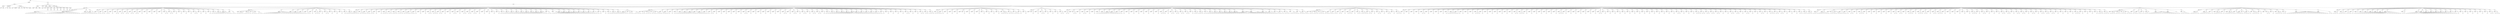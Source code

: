 digraph Tree {
	"t0" [label = "TEI"];
	"t1" [label = "teiHeader"];
	"t2" [label = "fileDesc"];
	"t3" [label = "titleStmt"];
	"t4" [label = "title"];
	"t5" [label = "author"];
	"t6" [label = "publicationStmt"];
	"t7" [label = "p"];
	"t8" [label = "idno"];
	"t9" [label = "rights"];
	"t10" [label = "SourceDesc"];
	"t11" [label = "genre"];
	"t12" [label = "inspiration"];
	"t13" [label = "structure"];
	"t14" [label = "type"];
	"t15" [label = "periode"];
	"t16" [label = "taille"];
	"t17" [label = "permalien"];
	"t18" [label = "text"];
	"t19" [label = "front"];
	"t20" [label = "docTitle"];
	"t21" [label = "titlePart"];
	"t22" [label = "titlePart"];
	"t23" [label = "titlePart"];
	"t24" [label = "docDate"];
	"t25" [label = "docAuthor"];
	"t26" [label = "docImprint"];
	"t27" [label = "printer"];
	"t28" [label = "castList"];
	"t29" [label = "head"];
	"t30" [label = "castItem"];
	"t31" [label = "role"];
	"t32" [label = "castItem"];
	"t33" [label = "role"];
	"t34" [label = "castItem"];
	"t35" [label = "role"];
	"t36" [label = "castItem"];
	"t37" [label = "role"];
	"t38" [label = "castItem"];
	"t39" [label = "role"];
	"t40" [label = "castItem"];
	"t41" [label = "role"];
	"t42" [label = "castItem"];
	"t43" [label = "role"];
	"t44" [label = "castItem"];
	"t45" [label = "role"];
	"t46" [label = "set"];
	"t47" [label = "body"];
	"t48" [label = "div1"];
	"t49" [label = "head"];
	"t50" [label = "div2"];
	"t51" [label = "head"];
	"t52" [label = "sp"];
	"t53" [label = "speaker"];
	"t54" [label = "p"];
	"t55" [label = "s"];
	"t56" [label = "s"];
	"t57" [label = "s"];
	"t58" [label = "s"];
	"t59" [label = "s"];
	"t60" [label = "s"];
	"t61" [label = "s"];
	"t62" [label = "s"];
	"t63" [label = "s"];
	"t64" [label = "s"];
	"t65" [label = "s"];
	"t66" [label = "sp"];
	"t67" [label = "speaker"];
	"t68" [label = "p"];
	"t69" [label = "s"];
	"t70" [label = "s"];
	"t71" [label = "s"];
	"t72" [label = "s"];
	"t73" [label = "s"];
	"t74" [label = "s"];
	"t75" [label = "s"];
	"t76" [label = "s"];
	"t77" [label = "s"];
	"t78" [label = "s"];
	"t79" [label = "s"];
	"t80" [label = "s"];
	"t81" [label = "s"];
	"t82" [label = "s"];
	"t83" [label = "s"];
	"t84" [label = "s"];
	"t85" [label = "s"];
	"t86" [label = "s"];
	"t87" [label = "sp"];
	"t88" [label = "speaker"];
	"t89" [label = "p"];
	"t90" [label = "s"];
	"t91" [label = "s"];
	"t92" [label = "s"];
	"t93" [label = "s"];
	"t94" [label = "s"];
	"t95" [label = "s"];
	"t96" [label = "s"];
	"t97" [label = "s"];
	"t98" [label = "sp"];
	"t99" [label = "speaker"];
	"t100" [label = "p"];
	"t101" [label = "s"];
	"t102" [label = "div2"];
	"t103" [label = "head"];
	"t104" [label = "sp"];
	"t105" [label = "speaker"];
	"t106" [label = "p"];
	"t107" [label = "s"];
	"t108" [label = "s"];
	"t109" [label = "sp"];
	"t110" [label = "speaker"];
	"t111" [label = "p"];
	"t112" [label = "s"];
	"t113" [label = "s"];
	"t114" [label = "sp"];
	"t115" [label = "speaker"];
	"t116" [label = "p"];
	"t117" [label = "s"];
	"t118" [label = "s"];
	"t119" [label = "sp"];
	"t120" [label = "speaker"];
	"t121" [label = "p"];
	"t122" [label = "s"];
	"t123" [label = "sp"];
	"t124" [label = "speaker"];
	"t125" [label = "p"];
	"t126" [label = "s"];
	"t127" [label = "s"];
	"t128" [label = "sp"];
	"t129" [label = "speaker"];
	"t130" [label = "p"];
	"t131" [label = "s"];
	"t132" [label = "s"];
	"t133" [label = "sp"];
	"t134" [label = "speaker"];
	"t135" [label = "p"];
	"t136" [label = "s"];
	"t137" [label = "s"];
	"t138" [label = "sp"];
	"t139" [label = "speaker"];
	"t140" [label = "p"];
	"t141" [label = "s"];
	"t142" [label = "s"];
	"t143" [label = "sp"];
	"t144" [label = "speaker"];
	"t145" [label = "p"];
	"t146" [label = "s"];
	"t147" [label = "s"];
	"t148" [label = "sp"];
	"t149" [label = "speaker"];
	"t150" [label = "p"];
	"t151" [label = "s"];
	"t152" [label = "sp"];
	"t153" [label = "speaker"];
	"t154" [label = "p"];
	"t155" [label = "s"];
	"t156" [label = "sp"];
	"t157" [label = "speaker"];
	"t158" [label = "p"];
	"t159" [label = "s"];
	"t160" [label = "sp"];
	"t161" [label = "speaker"];
	"t162" [label = "p"];
	"t163" [label = "s"];
	"t164" [label = "sp"];
	"t165" [label = "speaker"];
	"t166" [label = "p"];
	"t167" [label = "s"];
	"t168" [label = "sp"];
	"t169" [label = "speaker"];
	"t170" [label = "p"];
	"t171" [label = "s"];
	"t172" [label = "s"];
	"t173" [label = "sp"];
	"t174" [label = "speaker"];
	"t175" [label = "p"];
	"t176" [label = "s"];
	"t177" [label = "s"];
	"t178" [label = "sp"];
	"t179" [label = "speaker"];
	"t180" [label = "p"];
	"t181" [label = "s"];
	"t182" [label = "sp"];
	"t183" [label = "speaker"];
	"t184" [label = "p"];
	"t185" [label = "s"];
	"t186" [label = "sp"];
	"t187" [label = "speaker"];
	"t188" [label = "p"];
	"t189" [label = "s"];
	"t190" [label = "sp"];
	"t191" [label = "speaker"];
	"t192" [label = "p"];
	"t193" [label = "s"];
	"t194" [label = "sp"];
	"t195" [label = "speaker"];
	"t196" [label = "p"];
	"t197" [label = "s"];
	"t198" [label = "s"];
	"t199" [label = "sp"];
	"t200" [label = "speaker"];
	"t201" [label = "p"];
	"t202" [label = "s"];
	"t203" [label = "sp"];
	"t204" [label = "speaker"];
	"t205" [label = "p"];
	"t206" [label = "s"];
	"t207" [label = "sp"];
	"t208" [label = "speaker"];
	"t209" [label = "p"];
	"t210" [label = "s"];
	"t211" [label = "sp"];
	"t212" [label = "speaker"];
	"t213" [label = "p"];
	"t214" [label = "s"];
	"t215" [label = "sp"];
	"t216" [label = "speaker"];
	"t217" [label = "p"];
	"t218" [label = "s"];
	"t219" [label = "sp"];
	"t220" [label = "speaker"];
	"t221" [label = "p"];
	"t222" [label = "s"];
	"t223" [label = "s"];
	"t224" [label = "s"];
	"t225" [label = "s"];
	"t226" [label = "s"];
	"t227" [label = "s"];
	"t228" [label = "s"];
	"t229" [label = "s"];
	"t230" [label = "s"];
	"t231" [label = "sp"];
	"t232" [label = "speaker"];
	"t233" [label = "p"];
	"t234" [label = "s"];
	"t235" [label = "s"];
	"t236" [label = "div2"];
	"t237" [label = "head"];
	"t238" [label = "sp"];
	"t239" [label = "speaker"];
	"t240" [label = "stage"];
	"t241" [label = "p"];
	"t242" [label = "s"];
	"t243" [label = "s"];
	"t244" [label = "s"];
	"t245" [label = "s"];
	"t246" [label = "stage"];
	"t247" [label = "p"];
	"t248" [label = "s"];
	"t249" [label = "s"];
	"t250" [label = "s"];
	"t251" [label = "s"];
	"t252" [label = "stage"];
	"t253" [label = "p"];
	"t254" [label = "s"];
	"t255" [label = "s"];
	"t256" [label = "s"];
	"t257" [label = "stage"];
	"t258" [label = "p"];
	"t259" [label = "s"];
	"t260" [label = "s"];
	"t261" [label = "s"];
	"t262" [label = "sp"];
	"t263" [label = "speaker"];
	"t264" [label = "p"];
	"t265" [label = "s"];
	"t266" [label = "s"];
	"t267" [label = "s"];
	"t268" [label = "s"];
	"t269" [label = "s"];
	"t270" [label = "s"];
	"t271" [label = "s"];
	"t272" [label = "s"];
	"t273" [label = "s"];
	"t274" [label = "s"];
	"t275" [label = "s"];
	"t276" [label = "s"];
	"t277" [label = "s"];
	"t278" [label = "s"];
	"t279" [label = "s"];
	"t280" [label = "s"];
	"t281" [label = "s"];
	"t282" [label = "s"];
	"t283" [label = "sp"];
	"t284" [label = "speaker"];
	"t285" [label = "p"];
	"t286" [label = "s"];
	"t287" [label = "s"];
	"t288" [label = "s"];
	"t289" [label = "sp"];
	"t290" [label = "speaker"];
	"t291" [label = "p"];
	"t292" [label = "s"];
	"t293" [label = "sp"];
	"t294" [label = "speaker"];
	"t295" [label = "p"];
	"t296" [label = "s"];
	"t297" [label = "sp"];
	"t298" [label = "speaker"];
	"t299" [label = "p"];
	"t300" [label = "s"];
	"t301" [label = "s"];
	"t302" [label = "sp"];
	"t303" [label = "speaker"];
	"t304" [label = "p"];
	"t305" [label = "s"];
	"t306" [label = "sp"];
	"t307" [label = "speaker"];
	"t308" [label = "p"];
	"t309" [label = "s"];
	"t310" [label = "s"];
	"t311" [label = "s"];
	"t312" [label = "sp"];
	"t313" [label = "speaker"];
	"t314" [label = "p"];
	"t315" [label = "s"];
	"t316" [label = "sp"];
	"t317" [label = "speaker"];
	"t318" [label = "p"];
	"t319" [label = "s"];
	"t320" [label = "s"];
	"t321" [label = "sp"];
	"t322" [label = "speaker"];
	"t323" [label = "p"];
	"t324" [label = "s"];
	"t325" [label = "sp"];
	"t326" [label = "speaker"];
	"t327" [label = "p"];
	"t328" [label = "s"];
	"t329" [label = "sp"];
	"t330" [label = "speaker"];
	"t331" [label = "p"];
	"t332" [label = "s"];
	"t333" [label = "sp"];
	"t334" [label = "speaker"];
	"t335" [label = "p"];
	"t336" [label = "s"];
	"t337" [label = "sp"];
	"t338" [label = "speaker"];
	"t339" [label = "p"];
	"t340" [label = "s"];
	"t341" [label = "s"];
	"t342" [label = "div2"];
	"t343" [label = "head"];
	"t344" [label = "sp"];
	"t345" [label = "speaker"];
	"t346" [label = "p"];
	"t347" [label = "s"];
	"t348" [label = "s"];
	"t349" [label = "s"];
	"t350" [label = "s"];
	"t351" [label = "s"];
	"t352" [label = "sp"];
	"t353" [label = "speaker"];
	"t354" [label = "p"];
	"t355" [label = "s"];
	"t356" [label = "s"];
	"t357" [label = "s"];
	"t358" [label = "s"];
	"t359" [label = "sp"];
	"t360" [label = "speaker"];
	"t361" [label = "p"];
	"t362" [label = "s"];
	"t363" [label = "s"];
	"t364" [label = "sp"];
	"t365" [label = "speaker"];
	"t366" [label = "p"];
	"t367" [label = "s"];
	"t368" [label = "s"];
	"t369" [label = "sp"];
	"t370" [label = "speaker"];
	"t371" [label = "p"];
	"t372" [label = "s"];
	"t373" [label = "sp"];
	"t374" [label = "speaker"];
	"t375" [label = "p"];
	"t376" [label = "s"];
	"t377" [label = "sp"];
	"t378" [label = "speaker"];
	"t379" [label = "p"];
	"t380" [label = "s"];
	"t381" [label = "s"];
	"t382" [label = "s"];
	"t383" [label = "sp"];
	"t384" [label = "speaker"];
	"t385" [label = "p"];
	"t386" [label = "s"];
	"t387" [label = "s"];
	"t388" [label = "sp"];
	"t389" [label = "speaker"];
	"t390" [label = "p"];
	"t391" [label = "s"];
	"t392" [label = "s"];
	"t393" [label = "s"];
	"t394" [label = "sp"];
	"t395" [label = "speaker"];
	"t396" [label = "p"];
	"t397" [label = "s"];
	"t398" [label = "s"];
	"t399" [label = "s"];
	"t400" [label = "sp"];
	"t401" [label = "speaker"];
	"t402" [label = "p"];
	"t403" [label = "s"];
	"t404" [label = "s"];
	"t405" [label = "s"];
	"t406" [label = "s"];
	"t407" [label = "sp"];
	"t408" [label = "speaker"];
	"t409" [label = "p"];
	"t410" [label = "s"];
	"t411" [label = "s"];
	"t412" [label = "sp"];
	"t413" [label = "speaker"];
	"t414" [label = "p"];
	"t415" [label = "s"];
	"t416" [label = "sp"];
	"t417" [label = "speaker"];
	"t418" [label = "p"];
	"t419" [label = "s"];
	"t420" [label = "sp"];
	"t421" [label = "speaker"];
	"t422" [label = "p"];
	"t423" [label = "s"];
	"t424" [label = "sp"];
	"t425" [label = "speaker"];
	"t426" [label = "p"];
	"t427" [label = "s"];
	"t428" [label = "s"];
	"t429" [label = "sp"];
	"t430" [label = "speaker"];
	"t431" [label = "p"];
	"t432" [label = "s"];
	"t433" [label = "s"];
	"t434" [label = "s"];
	"t435" [label = "sp"];
	"t436" [label = "speaker"];
	"t437" [label = "p"];
	"t438" [label = "s"];
	"t439" [label = "s"];
	"t440" [label = "sp"];
	"t441" [label = "speaker"];
	"t442" [label = "p"];
	"t443" [label = "s"];
	"t444" [label = "sp"];
	"t445" [label = "speaker"];
	"t446" [label = "p"];
	"t447" [label = "s"];
	"t448" [label = "sp"];
	"t449" [label = "speaker"];
	"t450" [label = "p"];
	"t451" [label = "s"];
	"t452" [label = "s"];
	"t453" [label = "sp"];
	"t454" [label = "speaker"];
	"t455" [label = "p"];
	"t456" [label = "s"];
	"t457" [label = "sp"];
	"t458" [label = "speaker"];
	"t459" [label = "p"];
	"t460" [label = "s"];
	"t461" [label = "s"];
	"t462" [label = "sp"];
	"t463" [label = "speaker"];
	"t464" [label = "p"];
	"t465" [label = "s"];
	"t466" [label = "s"];
	"t467" [label = "sp"];
	"t468" [label = "speaker"];
	"t469" [label = "p"];
	"t470" [label = "s"];
	"t471" [label = "s"];
	"t472" [label = "sp"];
	"t473" [label = "speaker"];
	"t474" [label = "p"];
	"t475" [label = "s"];
	"t476" [label = "sp"];
	"t477" [label = "speaker"];
	"t478" [label = "p"];
	"t479" [label = "s"];
	"t480" [label = "sp"];
	"t481" [label = "speaker"];
	"t482" [label = "p"];
	"t483" [label = "s"];
	"t484" [label = "sp"];
	"t485" [label = "speaker"];
	"t486" [label = "p"];
	"t487" [label = "s"];
	"t488" [label = "sp"];
	"t489" [label = "speaker"];
	"t490" [label = "p"];
	"t491" [label = "s"];
	"t492" [label = "sp"];
	"t493" [label = "speaker"];
	"t494" [label = "p"];
	"t495" [label = "s"];
	"t496" [label = "sp"];
	"t497" [label = "speaker"];
	"t498" [label = "p"];
	"t499" [label = "s"];
	"t500" [label = "s"];
	"t501" [label = "sp"];
	"t502" [label = "speaker"];
	"t503" [label = "p"];
	"t504" [label = "s"];
	"t505" [label = "s"];
	"t506" [label = "sp"];
	"t507" [label = "speaker"];
	"t508" [label = "p"];
	"t509" [label = "s"];
	"t510" [label = "s"];
	"t511" [label = "sp"];
	"t512" [label = "speaker"];
	"t513" [label = "p"];
	"t514" [label = "s"];
	"t515" [label = "sp"];
	"t516" [label = "speaker"];
	"t517" [label = "p"];
	"t518" [label = "s"];
	"t519" [label = "s"];
	"t520" [label = "s"];
	"t521" [label = "sp"];
	"t522" [label = "speaker"];
	"t523" [label = "p"];
	"t524" [label = "s"];
	"t525" [label = "sp"];
	"t526" [label = "speaker"];
	"t527" [label = "p"];
	"t528" [label = "s"];
	"t529" [label = "s"];
	"t530" [label = "sp"];
	"t531" [label = "speaker"];
	"t532" [label = "p"];
	"t533" [label = "s"];
	"t534" [label = "s"];
	"t535" [label = "s"];
	"t536" [label = "s"];
	"t537" [label = "s"];
	"t538" [label = "s"];
	"t539" [label = "s"];
	"t540" [label = "s"];
	"t541" [label = "s"];
	"t542" [label = "s"];
	"t543" [label = "s"];
	"t544" [label = "sp"];
	"t545" [label = "speaker"];
	"t546" [label = "p"];
	"t547" [label = "s"];
	"t548" [label = "s"];
	"t549" [label = "sp"];
	"t550" [label = "speaker"];
	"t551" [label = "p"];
	"t552" [label = "s"];
	"t553" [label = "s"];
	"t554" [label = "s"];
	"t555" [label = "s"];
	"t556" [label = "s"];
	"t557" [label = "s"];
	"t558" [label = "s"];
	"t559" [label = "s"];
	"t560" [label = "s"];
	"t561" [label = "s"];
	"t562" [label = "s"];
	"t563" [label = "s"];
	"t564" [label = "sp"];
	"t565" [label = "speaker"];
	"t566" [label = "p"];
	"t567" [label = "s"];
	"t568" [label = "s"];
	"t569" [label = "s"];
	"t570" [label = "s"];
	"t571" [label = "sp"];
	"t572" [label = "speaker"];
	"t573" [label = "p"];
	"t574" [label = "s"];
	"t575" [label = "sp"];
	"t576" [label = "speaker"];
	"t577" [label = "p"];
	"t578" [label = "s"];
	"t579" [label = "sp"];
	"t580" [label = "speaker"];
	"t581" [label = "p"];
	"t582" [label = "s"];
	"t583" [label = "sp"];
	"t584" [label = "speaker"];
	"t585" [label = "p"];
	"t586" [label = "s"];
	"t587" [label = "s"];
	"t588" [label = "s"];
	"t589" [label = "sp"];
	"t590" [label = "speaker"];
	"t591" [label = "p"];
	"t592" [label = "s"];
	"t593" [label = "sp"];
	"t594" [label = "speaker"];
	"t595" [label = "p"];
	"t596" [label = "s"];
	"t597" [label = "sp"];
	"t598" [label = "speaker"];
	"t599" [label = "p"];
	"t600" [label = "s"];
	"t601" [label = "sp"];
	"t602" [label = "speaker"];
	"t603" [label = "p"];
	"t604" [label = "s"];
	"t605" [label = "sp"];
	"t606" [label = "speaker"];
	"t607" [label = "p"];
	"t608" [label = "s"];
	"t609" [label = "sp"];
	"t610" [label = "speaker"];
	"t611" [label = "p"];
	"t612" [label = "s"];
	"t613" [label = "sp"];
	"t614" [label = "speaker"];
	"t615" [label = "p"];
	"t616" [label = "s"];
	"t617" [label = "s"];
	"t618" [label = "sp"];
	"t619" [label = "speaker"];
	"t620" [label = "p"];
	"t621" [label = "s"];
	"t622" [label = "s"];
	"t623" [label = "sp"];
	"t624" [label = "speaker"];
	"t625" [label = "p"];
	"t626" [label = "s"];
	"t627" [label = "s"];
	"t628" [label = "s"];
	"t629" [label = "s"];
	"t630" [label = "s"];
	"t631" [label = "s"];
	"t632" [label = "stage"];
	"t633" [label = "p"];
	"t634" [label = "s"];
	"t635" [label = "s"];
	"t636" [label = "s"];
	"t637" [label = "stage"];
	"t638" [label = "p"];
	"t639" [label = "s"];
	"t640" [label = "s"];
	"t641" [label = "s"];
	"t642" [label = "s"];
	"t643" [label = "div2"];
	"t644" [label = "head"];
	"t645" [label = "sp"];
	"t646" [label = "speaker"];
	"t647" [label = "stage"];
	"t648" [label = "p"];
	"t649" [label = "s"];
	"t650" [label = "s"];
	"t651" [label = "stage"];
	"t652" [label = "p"];
	"t653" [label = "s"];
	"t654" [label = "s"];
	"t655" [label = "s"];
	"t656" [label = "stage"];
	"t657" [label = "p"];
	"t658" [label = "s"];
	"t659" [label = "s"];
	"t660" [label = "s"];
	"t661" [label = "stage"];
	"t662" [label = "p"];
	"t663" [label = "s"];
	"t664" [label = "s"];
	"t665" [label = "s"];
	"t666" [label = "sp"];
	"t667" [label = "speaker"];
	"t668" [label = "p"];
	"t669" [label = "s"];
	"t670" [label = "s"];
	"t671" [label = "s"];
	"t672" [label = "sp"];
	"t673" [label = "speaker"];
	"t674" [label = "p"];
	"t675" [label = "s"];
	"t676" [label = "sp"];
	"t677" [label = "speaker"];
	"t678" [label = "p"];
	"t679" [label = "s"];
	"t680" [label = "sp"];
	"t681" [label = "speaker"];
	"t682" [label = "p"];
	"t683" [label = "s"];
	"t684" [label = "sp"];
	"t685" [label = "speaker"];
	"t686" [label = "p"];
	"t687" [label = "s"];
	"t688" [label = "sp"];
	"t689" [label = "speaker"];
	"t690" [label = "p"];
	"t691" [label = "s"];
	"t692" [label = "s"];
	"t693" [label = "sp"];
	"t694" [label = "speaker"];
	"t695" [label = "p"];
	"t696" [label = "s"];
	"t697" [label = "s"];
	"t698" [label = "s"];
	"t699" [label = "s"];
	"t700" [label = "s"];
	"t701" [label = "s"];
	"t702" [label = "s"];
	"t703" [label = "s"];
	"t704" [label = "s"];
	"t705" [label = "sp"];
	"t706" [label = "speaker"];
	"t707" [label = "p"];
	"t708" [label = "s"];
	"t709" [label = "s"];
	"t710" [label = "s"];
	"t711" [label = "s"];
	"t712" [label = "sp"];
	"t713" [label = "speaker"];
	"t714" [label = "p"];
	"t715" [label = "s"];
	"t716" [label = "sp"];
	"t717" [label = "speaker"];
	"t718" [label = "p"];
	"t719" [label = "s"];
	"t720" [label = "sp"];
	"t721" [label = "speaker"];
	"t722" [label = "p"];
	"t723" [label = "s"];
	"t724" [label = "s"];
	"t725" [label = "sp"];
	"t726" [label = "speaker"];
	"t727" [label = "p"];
	"t728" [label = "s"];
	"t729" [label = "sp"];
	"t730" [label = "speaker"];
	"t731" [label = "p"];
	"t732" [label = "s"];
	"t733" [label = "sp"];
	"t734" [label = "speaker"];
	"t735" [label = "p"];
	"t736" [label = "s"];
	"t737" [label = "sp"];
	"t738" [label = "speaker"];
	"t739" [label = "p"];
	"t740" [label = "s"];
	"t741" [label = "sp"];
	"t742" [label = "speaker"];
	"t743" [label = "p"];
	"t744" [label = "s"];
	"t745" [label = "sp"];
	"t746" [label = "speaker"];
	"t747" [label = "p"];
	"t748" [label = "s"];
	"t749" [label = "sp"];
	"t750" [label = "speaker"];
	"t751" [label = "p"];
	"t752" [label = "s"];
	"t753" [label = "s"];
	"t754" [label = "sp"];
	"t755" [label = "speaker"];
	"t756" [label = "p"];
	"t757" [label = "s"];
	"t758" [label = "sp"];
	"t759" [label = "speaker"];
	"t760" [label = "p"];
	"t761" [label = "s"];
	"t762" [label = "sp"];
	"t763" [label = "speaker"];
	"t764" [label = "p"];
	"t765" [label = "s"];
	"t766" [label = "sp"];
	"t767" [label = "speaker"];
	"t768" [label = "p"];
	"t769" [label = "s"];
	"t770" [label = "sp"];
	"t771" [label = "speaker"];
	"t772" [label = "p"];
	"t773" [label = "s"];
	"t774" [label = "sp"];
	"t775" [label = "speaker"];
	"t776" [label = "p"];
	"t777" [label = "s"];
	"t778" [label = "sp"];
	"t779" [label = "speaker"];
	"t780" [label = "p"];
	"t781" [label = "s"];
	"t782" [label = "sp"];
	"t783" [label = "speaker"];
	"t784" [label = "p"];
	"t785" [label = "s"];
	"t786" [label = "s"];
	"t787" [label = "sp"];
	"t788" [label = "speaker"];
	"t789" [label = "p"];
	"t790" [label = "s"];
	"t791" [label = "sp"];
	"t792" [label = "speaker"];
	"t793" [label = "p"];
	"t794" [label = "s"];
	"t795" [label = "s"];
	"t796" [label = "sp"];
	"t797" [label = "speaker"];
	"t798" [label = "p"];
	"t799" [label = "s"];
	"t800" [label = "sp"];
	"t801" [label = "speaker"];
	"t802" [label = "p"];
	"t803" [label = "s"];
	"t804" [label = "s"];
	"t805" [label = "sp"];
	"t806" [label = "speaker"];
	"t807" [label = "p"];
	"t808" [label = "s"];
	"t809" [label = "sp"];
	"t810" [label = "speaker"];
	"t811" [label = "p"];
	"t812" [label = "s"];
	"t813" [label = "s"];
	"t814" [label = "sp"];
	"t815" [label = "speaker"];
	"t816" [label = "p"];
	"t817" [label = "s"];
	"t818" [label = "s"];
	"t819" [label = "sp"];
	"t820" [label = "speaker"];
	"t821" [label = "p"];
	"t822" [label = "s"];
	"t823" [label = "sp"];
	"t824" [label = "speaker"];
	"t825" [label = "p"];
	"t826" [label = "s"];
	"t827" [label = "sp"];
	"t828" [label = "speaker"];
	"t829" [label = "p"];
	"t830" [label = "s"];
	"t831" [label = "sp"];
	"t832" [label = "speaker"];
	"t833" [label = "p"];
	"t834" [label = "s"];
	"t835" [label = "sp"];
	"t836" [label = "speaker"];
	"t837" [label = "p"];
	"t838" [label = "s"];
	"t839" [label = "sp"];
	"t840" [label = "speaker"];
	"t841" [label = "p"];
	"t842" [label = "s"];
	"t843" [label = "sp"];
	"t844" [label = "speaker"];
	"t845" [label = "p"];
	"t846" [label = "s"];
	"t847" [label = "s"];
	"t848" [label = "s"];
	"t849" [label = "s"];
	"t850" [label = "s"];
	"t851" [label = "s"];
	"t852" [label = "s"];
	"t853" [label = "s"];
	"t854" [label = "s"];
	"t855" [label = "s"];
	"t856" [label = "s"];
	"t857" [label = "s"];
	"t858" [label = "s"];
	"t859" [label = "s"];
	"t860" [label = "s"];
	"t861" [label = "s"];
	"t862" [label = "s"];
	"t863" [label = "sp"];
	"t864" [label = "speaker"];
	"t865" [label = "p"];
	"t866" [label = "s"];
	"t867" [label = "sp"];
	"t868" [label = "speaker"];
	"t869" [label = "p"];
	"t870" [label = "s"];
	"t871" [label = "s"];
	"t872" [label = "sp"];
	"t873" [label = "speaker"];
	"t874" [label = "p"];
	"t875" [label = "s"];
	"t876" [label = "s"];
	"t877" [label = "sp"];
	"t878" [label = "speaker"];
	"t879" [label = "p"];
	"t880" [label = "s"];
	"t881" [label = "s"];
	"t882" [label = "sp"];
	"t883" [label = "speaker"];
	"t884" [label = "p"];
	"t885" [label = "s"];
	"t886" [label = "sp"];
	"t887" [label = "speaker"];
	"t888" [label = "p"];
	"t889" [label = "s"];
	"t890" [label = "sp"];
	"t891" [label = "speaker"];
	"t892" [label = "p"];
	"t893" [label = "s"];
	"t894" [label = "sp"];
	"t895" [label = "speaker"];
	"t896" [label = "p"];
	"t897" [label = "s"];
	"t898" [label = "sp"];
	"t899" [label = "speaker"];
	"t900" [label = "p"];
	"t901" [label = "s"];
	"t902" [label = "sp"];
	"t903" [label = "speaker"];
	"t904" [label = "p"];
	"t905" [label = "s"];
	"t906" [label = "sp"];
	"t907" [label = "speaker"];
	"t908" [label = "p"];
	"t909" [label = "s"];
	"t910" [label = "s"];
	"t911" [label = "sp"];
	"t912" [label = "speaker"];
	"t913" [label = "p"];
	"t914" [label = "s"];
	"t915" [label = "sp"];
	"t916" [label = "speaker"];
	"t917" [label = "p"];
	"t918" [label = "s"];
	"t919" [label = "sp"];
	"t920" [label = "speaker"];
	"t921" [label = "p"];
	"t922" [label = "s"];
	"t923" [label = "s"];
	"t924" [label = "sp"];
	"t925" [label = "speaker"];
	"t926" [label = "p"];
	"t927" [label = "s"];
	"t928" [label = "s"];
	"t929" [label = "sp"];
	"t930" [label = "speaker"];
	"t931" [label = "p"];
	"t932" [label = "s"];
	"t933" [label = "s"];
	"t934" [label = "s"];
	"t935" [label = "div2"];
	"t936" [label = "head"];
	"t937" [label = "sp"];
	"t938" [label = "speaker"];
	"t939" [label = "p"];
	"t940" [label = "s"];
	"t941" [label = "s"];
	"t942" [label = "s"];
	"t943" [label = "s"];
	"t944" [label = "sp"];
	"t945" [label = "speaker"];
	"t946" [label = "p"];
	"t947" [label = "s"];
	"t948" [label = "sp"];
	"t949" [label = "speaker"];
	"t950" [label = "p"];
	"t951" [label = "s"];
	"t952" [label = "sp"];
	"t953" [label = "speaker"];
	"t954" [label = "p"];
	"t955" [label = "s"];
	"t956" [label = "sp"];
	"t957" [label = "speaker"];
	"t958" [label = "p"];
	"t959" [label = "s"];
	"t960" [label = "sp"];
	"t961" [label = "speaker"];
	"t962" [label = "stage"];
	"t963" [label = "p"];
	"t964" [label = "s"];
	"t965" [label = "sp"];
	"t966" [label = "speaker"];
	"t967" [label = "p"];
	"t968" [label = "s"];
	"t969" [label = "sp"];
	"t970" [label = "speaker"];
	"t971" [label = "p"];
	"t972" [label = "s"];
	"t973" [label = "sp"];
	"t974" [label = "speaker"];
	"t975" [label = "p"];
	"t976" [label = "s"];
	"t977" [label = "sp"];
	"t978" [label = "speaker"];
	"t979" [label = "p"];
	"t980" [label = "s"];
	"t981" [label = "sp"];
	"t982" [label = "speaker"];
	"t983" [label = "p"];
	"t984" [label = "s"];
	"t985" [label = "sp"];
	"t986" [label = "speaker"];
	"t987" [label = "p"];
	"t988" [label = "s"];
	"t989" [label = "sp"];
	"t990" [label = "speaker"];
	"t991" [label = "p"];
	"t992" [label = "s"];
	"t993" [label = "sp"];
	"t994" [label = "speaker"];
	"t995" [label = "stage"];
	"t996" [label = "p"];
	"t997" [label = "s"];
	"t998" [label = "s"];
	"t999" [label = "s"];
	"t1000" [label = "s"];
	"t1001" [label = "sp"];
	"t1002" [label = "speaker"];
	"t1003" [label = "p"];
	"t1004" [label = "s"];
	"t1005" [label = "s"];
	"t1006" [label = "s"];
	"t1007" [label = "sp"];
	"t1008" [label = "speaker"];
	"t1009" [label = "p"];
	"t1010" [label = "s"];
	"t1011" [label = "s"];
	"t1012" [label = "s"];
	"t1013" [label = "sp"];
	"t1014" [label = "speaker"];
	"t1015" [label = "p"];
	"t1016" [label = "s"];
	"t1017" [label = "sp"];
	"t1018" [label = "speaker"];
	"t1019" [label = "p"];
	"t1020" [label = "s"];
	"t1021" [label = "div2"];
	"t1022" [label = "head"];
	"t1023" [label = "sp"];
	"t1024" [label = "speaker"];
	"t1025" [label = "stage"];
	"t1026" [label = "p"];
	"t1027" [label = "s"];
	"t1028" [label = "sp"];
	"t1029" [label = "speaker"];
	"t1030" [label = "p"];
	"t1031" [label = "s"];
	"t1032" [label = "sp"];
	"t1033" [label = "speaker"];
	"t1034" [label = "p"];
	"t1035" [label = "s"];
	"t1036" [label = "s"];
	"t1037" [label = "sp"];
	"t1038" [label = "speaker"];
	"t1039" [label = "p"];
	"t1040" [label = "s"];
	"t1041" [label = "sp"];
	"t1042" [label = "speaker"];
	"t1043" [label = "p"];
	"t1044" [label = "s"];
	"t1045" [label = "sp"];
	"t1046" [label = "speaker"];
	"t1047" [label = "p"];
	"t1048" [label = "s"];
	"t1049" [label = "sp"];
	"t1050" [label = "speaker"];
	"t1051" [label = "p"];
	"t1052" [label = "s"];
	"t1053" [label = "s"];
	"t1054" [label = "div2"];
	"t1055" [label = "head"];
	"t1056" [label = "sp"];
	"t1057" [label = "speaker"];
	"t1058" [label = "p"];
	"t1059" [label = "s"];
	"t1060" [label = "s"];
	"t1061" [label = "sp"];
	"t1062" [label = "speaker"];
	"t1063" [label = "stage"];
	"t1064" [label = "p"];
	"t1065" [label = "s"];
	"t1066" [label = "s"];
	"t1067" [label = "sp"];
	"t1068" [label = "speaker"];
	"t1069" [label = "p"];
	"t1070" [label = "s"];
	"t1071" [label = "sp"];
	"t1072" [label = "speaker"];
	"t1073" [label = "p"];
	"t1074" [label = "s"];
	"t1075" [label = "s"];
	"t1076" [label = "sp"];
	"t1077" [label = "speaker"];
	"t1078" [label = "p"];
	"t1079" [label = "s"];
	"t1080" [label = "sp"];
	"t1081" [label = "speaker"];
	"t1082" [label = "p"];
	"t1083" [label = "s"];
	"t1084" [label = "sp"];
	"t1085" [label = "speaker"];
	"t1086" [label = "p"];
	"t1087" [label = "s"];
	"t1088" [label = "sp"];
	"t1089" [label = "speaker"];
	"t1090" [label = "p"];
	"t1091" [label = "s"];
	"t1092" [label = "sp"];
	"t1093" [label = "speaker"];
	"t1094" [label = "p"];
	"t1095" [label = "s"];
	"t1096" [label = "s"];
	"t1097" [label = "s"];
	"t1098" [label = "s"];
	"t1099" [label = "s"];
	"t1100" [label = "s"];
	"t1101" [label = "s"];
	"t1102" [label = "s"];
	"t1103" [label = "s"];
	"t1104" [label = "s"];
	"t1105" [label = "sp"];
	"t1106" [label = "speaker"];
	"t1107" [label = "p"];
	"t1108" [label = "s"];
	"t1109" [label = "sp"];
	"t1110" [label = "speaker"];
	"t1111" [label = "p"];
	"t1112" [label = "s"];
	"t1113" [label = "sp"];
	"t1114" [label = "speaker"];
	"t1115" [label = "p"];
	"t1116" [label = "s"];
	"t1117" [label = "sp"];
	"t1118" [label = "speaker"];
	"t1119" [label = "p"];
	"t1120" [label = "s"];
	"t1121" [label = "sp"];
	"t1122" [label = "speaker"];
	"t1123" [label = "p"];
	"t1124" [label = "s"];
	"t1125" [label = "sp"];
	"t1126" [label = "speaker"];
	"t1127" [label = "p"];
	"t1128" [label = "s"];
	"t1129" [label = "sp"];
	"t1130" [label = "speaker"];
	"t1131" [label = "p"];
	"t1132" [label = "s"];
	"t1133" [label = "sp"];
	"t1134" [label = "speaker"];
	"t1135" [label = "p"];
	"t1136" [label = "s"];
	"t1137" [label = "sp"];
	"t1138" [label = "speaker"];
	"t1139" [label = "p"];
	"t1140" [label = "s"];
	"t1141" [label = "sp"];
	"t1142" [label = "speaker"];
	"t1143" [label = "p"];
	"t1144" [label = "s"];
	"t1145" [label = "sp"];
	"t1146" [label = "speaker"];
	"t1147" [label = "p"];
	"t1148" [label = "s"];
	"t1149" [label = "s"];
	"t1150" [label = "s"];
	"t1151" [label = "sp"];
	"t1152" [label = "speaker"];
	"t1153" [label = "p"];
	"t1154" [label = "s"];
	"t1155" [label = "sp"];
	"t1156" [label = "speaker"];
	"t1157" [label = "p"];
	"t1158" [label = "s"];
	"t1159" [label = "s"];
	"t1160" [label = "sp"];
	"t1161" [label = "speaker"];
	"t1162" [label = "p"];
	"t1163" [label = "s"];
	"t1164" [label = "s"];
	"t1165" [label = "sp"];
	"t1166" [label = "speaker"];
	"t1167" [label = "p"];
	"t1168" [label = "s"];
	"t1169" [label = "s"];
	"t1170" [label = "sp"];
	"t1171" [label = "speaker"];
	"t1172" [label = "p"];
	"t1173" [label = "s"];
	"t1174" [label = "s"];
	"t1175" [label = "sp"];
	"t1176" [label = "speaker"];
	"t1177" [label = "p"];
	"t1178" [label = "s"];
	"t1179" [label = "sp"];
	"t1180" [label = "speaker"];
	"t1181" [label = "p"];
	"t1182" [label = "s"];
	"t1183" [label = "s"];
	"t1184" [label = "sp"];
	"t1185" [label = "speaker"];
	"t1186" [label = "p"];
	"t1187" [label = "s"];
	"t1188" [label = "s"];
	"t1189" [label = "s"];
	"t1190" [label = "sp"];
	"t1191" [label = "speaker"];
	"t1192" [label = "p"];
	"t1193" [label = "s"];
	"t1194" [label = "sp"];
	"t1195" [label = "speaker"];
	"t1196" [label = "p"];
	"t1197" [label = "s"];
	"t1198" [label = "sp"];
	"t1199" [label = "speaker"];
	"t1200" [label = "p"];
	"t1201" [label = "s"];
	"t1202" [label = "s"];
	"t1203" [label = "sp"];
	"t1204" [label = "speaker"];
	"t1205" [label = "p"];
	"t1206" [label = "s"];
	"t1207" [label = "sp"];
	"t1208" [label = "speaker"];
	"t1209" [label = "p"];
	"t1210" [label = "s"];
	"t1211" [label = "s"];
	"t1212" [label = "sp"];
	"t1213" [label = "speaker"];
	"t1214" [label = "p"];
	"t1215" [label = "s"];
	"t1216" [label = "s"];
	"t1217" [label = "sp"];
	"t1218" [label = "speaker"];
	"t1219" [label = "p"];
	"t1220" [label = "s"];
	"t1221" [label = "s"];
	"t1222" [label = "sp"];
	"t1223" [label = "speaker"];
	"t1224" [label = "p"];
	"t1225" [label = "s"];
	"t1226" [label = "s"];
	"t1227" [label = "s"];
	"t1228" [label = "s"];
	"t1229" [label = "s"];
	"t1230" [label = "s"];
	"t1231" [label = "s"];
	"t1232" [label = "s"];
	"t1233" [label = "s"];
	"t1234" [label = "s"];
	"t1235" [label = "s"];
	"t1236" [label = "s"];
	"t1237" [label = "s"];
	"t1238" [label = "s"];
	"t1239" [label = "s"];
	"t1240" [label = "s"];
	"t1241" [label = "s"];
	"t1242" [label = "s"];
	"t1243" [label = "s"];
	"t1244" [label = "s"];
	"t1245" [label = "s"];
	"t1246" [label = "s"];
	"t1247" [label = "s"];
	"t1248" [label = "s"];
	"t1249" [label = "s"];
	"t1250" [label = "sp"];
	"t1251" [label = "speaker"];
	"t1252" [label = "p"];
	"t1253" [label = "s"];
	"t1254" [label = "sp"];
	"t1255" [label = "speaker"];
	"t1256" [label = "p"];
	"t1257" [label = "s"];
	"t1258" [label = "sp"];
	"t1259" [label = "speaker"];
	"t1260" [label = "p"];
	"t1261" [label = "s"];
	"t1262" [label = "sp"];
	"t1263" [label = "speaker"];
	"t1264" [label = "p"];
	"t1265" [label = "s"];
	"t1266" [label = "s"];
	"t1267" [label = "sp"];
	"t1268" [label = "speaker"];
	"t1269" [label = "p"];
	"t1270" [label = "s"];
	"t1271" [label = "sp"];
	"t1272" [label = "speaker"];
	"t1273" [label = "p"];
	"t1274" [label = "s"];
	"t1275" [label = "s"];
	"t1276" [label = "s"];
	"t1277" [label = "sp"];
	"t1278" [label = "speaker"];
	"t1279" [label = "p"];
	"t1280" [label = "s"];
	"t1281" [label = "s"];
	"t1282" [label = "s"];
	"t1283" [label = "s"];
	"t1284" [label = "s"];
	"t1285" [label = "sp"];
	"t1286" [label = "speaker"];
	"t1287" [label = "p"];
	"t1288" [label = "s"];
	"t1289" [label = "s"];
	"t1290" [label = "s"];
	"t1291" [label = "sp"];
	"t1292" [label = "speaker"];
	"t1293" [label = "p"];
	"t1294" [label = "s"];
	"t1295" [label = "s"];
	"t1296" [label = "div2"];
	"t1297" [label = "head"];
	"t1298" [label = "sp"];
	"t1299" [label = "speaker"];
	"t1300" [label = "stage"];
	"t1301" [label = "p"];
	"t1302" [label = "s"];
	"t1303" [label = "s"];
	"t1304" [label = "stage"];
	"t1305" [label = "p"];
	"t1306" [label = "s"];
	"t1307" [label = "s"];
	"t1308" [label = "s"];
	"t1309" [label = "stage"];
	"t1310" [label = "p"];
	"t1311" [label = "s"];
	"t1312" [label = "s"];
	"t1313" [label = "s"];
	"t1314" [label = "stage"];
	"t1315" [label = "p"];
	"t1316" [label = "s"];
	"t1317" [label = "s"];
	"t1318" [label = "s"];
	"t1319" [label = "sp"];
	"t1320" [label = "speaker"];
	"t1321" [label = "p"];
	"t1322" [label = "s"];
	"t1323" [label = "s"];
	"t1324" [label = "sp"];
	"t1325" [label = "speaker"];
	"t1326" [label = "p"];
	"t1327" [label = "s"];
	"t1328" [label = "s"];
	"t1329" [label = "sp"];
	"t1330" [label = "speaker"];
	"t1331" [label = "p"];
	"t1332" [label = "s"];
	"t1333" [label = "s"];
	"t1334" [label = "sp"];
	"t1335" [label = "speaker"];
	"t1336" [label = "p"];
	"t1337" [label = "s"];
	"t1338" [label = "sp"];
	"t1339" [label = "speaker"];
	"t1340" [label = "p"];
	"t1341" [label = "s"];
	"t1342" [label = "s"];
	"t1343" [label = "s"];
	"t1344" [label = "sp"];
	"t1345" [label = "speaker"];
	"t1346" [label = "p"];
	"t1347" [label = "s"];
	"t1348" [label = "sp"];
	"t1349" [label = "speaker"];
	"t1350" [label = "p"];
	"t1351" [label = "s"];
	"t1352" [label = "s"];
	"t1353" [label = "sp"];
	"t1354" [label = "speaker"];
	"t1355" [label = "p"];
	"t1356" [label = "s"];
	"t1357" [label = "s"];
	"t1358" [label = "s"];
	"t1359" [label = "s"];
	"t1360" [label = "sp"];
	"t1361" [label = "speaker"];
	"t1362" [label = "p"];
	"t1363" [label = "s"];
	"t1364" [label = "s"];
	"t1365" [label = "sp"];
	"t1366" [label = "speaker"];
	"t1367" [label = "p"];
	"t1368" [label = "s"];
	"t1369" [label = "sp"];
	"t1370" [label = "speaker"];
	"t1371" [label = "p"];
	"t1372" [label = "s"];
	"t1373" [label = "s"];
	"t1374" [label = "sp"];
	"t1375" [label = "speaker"];
	"t1376" [label = "p"];
	"t1377" [label = "s"];
	"t1378" [label = "sp"];
	"t1379" [label = "speaker"];
	"t1380" [label = "p"];
	"t1381" [label = "s"];
	"t1382" [label = "s"];
	"t1383" [label = "sp"];
	"t1384" [label = "speaker"];
	"t1385" [label = "p"];
	"t1386" [label = "s"];
	"t1387" [label = "sp"];
	"t1388" [label = "speaker"];
	"t1389" [label = "p"];
	"t1390" [label = "s"];
	"t1391" [label = "s"];
	"t1392" [label = "s"];
	"t1393" [label = "div2"];
	"t1394" [label = "head"];
	"t1395" [label = "sp"];
	"t1396" [label = "speaker"];
	"t1397" [label = "p"];
	"t1398" [label = "s"];
	"t1399" [label = "sp"];
	"t1400" [label = "speaker"];
	"t1401" [label = "p"];
	"t1402" [label = "s"];
	"t1403" [label = "sp"];
	"t1404" [label = "speaker"];
	"t1405" [label = "p"];
	"t1406" [label = "s"];
	"t1407" [label = "sp"];
	"t1408" [label = "speaker"];
	"t1409" [label = "p"];
	"t1410" [label = "s"];
	"t1411" [label = "sp"];
	"t1412" [label = "speaker"];
	"t1413" [label = "p"];
	"t1414" [label = "s"];
	"t1415" [label = "s"];
	"t1416" [label = "sp"];
	"t1417" [label = "speaker"];
	"t1418" [label = "p"];
	"t1419" [label = "s"];
	"t1420" [label = "sp"];
	"t1421" [label = "speaker"];
	"t1422" [label = "p"];
	"t1423" [label = "s"];
	"t1424" [label = "sp"];
	"t1425" [label = "speaker"];
	"t1426" [label = "p"];
	"t1427" [label = "s"];
	"t1428" [label = "sp"];
	"t1429" [label = "speaker"];
	"t1430" [label = "p"];
	"t1431" [label = "s"];
	"t1432" [label = "sp"];
	"t1433" [label = "speaker"];
	"t1434" [label = "p"];
	"t1435" [label = "s"];
	"t1436" [label = "sp"];
	"t1437" [label = "speaker"];
	"t1438" [label = "p"];
	"t1439" [label = "s"];
	"t1440" [label = "s"];
	"t1441" [label = "s"];
	"t1442" [label = "s"];
	"t1443" [label = "s"];
	"t1444" [label = "s"];
	"t1445" [label = "sp"];
	"t1446" [label = "speaker"];
	"t1447" [label = "p"];
	"t1448" [label = "s"];
	"t1449" [label = "sp"];
	"t1450" [label = "speaker"];
	"t1451" [label = "p"];
	"t1452" [label = "s"];
	"t1453" [label = "sp"];
	"t1454" [label = "speaker"];
	"t1455" [label = "p"];
	"t1456" [label = "s"];
	"t1457" [label = "sp"];
	"t1458" [label = "speaker"];
	"t1459" [label = "p"];
	"t1460" [label = "s"];
	"t1461" [label = "sp"];
	"t1462" [label = "speaker"];
	"t1463" [label = "p"];
	"t1464" [label = "s"];
	"t1465" [label = "s"];
	"t1466" [label = "s"];
	"t1467" [label = "sp"];
	"t1468" [label = "speaker"];
	"t1469" [label = "p"];
	"t1470" [label = "s"];
	"t1471" [label = "sp"];
	"t1472" [label = "speaker"];
	"t1473" [label = "p"];
	"t1474" [label = "s"];
	"t1475" [label = "sp"];
	"t1476" [label = "speaker"];
	"t1477" [label = "p"];
	"t1478" [label = "s"];
	"t1479" [label = "sp"];
	"t1480" [label = "speaker"];
	"t1481" [label = "p"];
	"t1482" [label = "s"];
	"t1483" [label = "sp"];
	"t1484" [label = "speaker"];
	"t1485" [label = "p"];
	"t1486" [label = "s"];
	"t1487" [label = "sp"];
	"t1488" [label = "speaker"];
	"t1489" [label = "p"];
	"t1490" [label = "s"];
	"t1491" [label = "sp"];
	"t1492" [label = "speaker"];
	"t1493" [label = "p"];
	"t1494" [label = "s"];
	"t1495" [label = "sp"];
	"t1496" [label = "speaker"];
	"t1497" [label = "p"];
	"t1498" [label = "s"];
	"t1499" [label = "s"];
	"t1500" [label = "sp"];
	"t1501" [label = "speaker"];
	"t1502" [label = "p"];
	"t1503" [label = "s"];
	"t1504" [label = "s"];
	"t1505" [label = "s"];
	"t1506" [label = "sp"];
	"t1507" [label = "speaker"];
	"t1508" [label = "p"];
	"t1509" [label = "s"];
	"t1510" [label = "sp"];
	"t1511" [label = "speaker"];
	"t1512" [label = "p"];
	"t1513" [label = "s"];
	"t1514" [label = "sp"];
	"t1515" [label = "speaker"];
	"t1516" [label = "p"];
	"t1517" [label = "s"];
	"t1518" [label = "sp"];
	"t1519" [label = "speaker"];
	"t1520" [label = "p"];
	"t1521" [label = "s"];
	"t1522" [label = "sp"];
	"t1523" [label = "speaker"];
	"t1524" [label = "p"];
	"t1525" [label = "s"];
	"t1526" [label = "sp"];
	"t1527" [label = "speaker"];
	"t1528" [label = "p"];
	"t1529" [label = "s"];
	"t1530" [label = "sp"];
	"t1531" [label = "speaker"];
	"t1532" [label = "p"];
	"t1533" [label = "s"];
	"t1534" [label = "sp"];
	"t1535" [label = "speaker"];
	"t1536" [label = "p"];
	"t1537" [label = "s"];
	"t1538" [label = "s"];
	"t1539" [label = "s"];
	"t1540" [label = "sp"];
	"t1541" [label = "speaker"];
	"t1542" [label = "p"];
	"t1543" [label = "s"];
	"t1544" [label = "sp"];
	"t1545" [label = "speaker"];
	"t1546" [label = "p"];
	"t1547" [label = "s"];
	"t1548" [label = "sp"];
	"t1549" [label = "speaker"];
	"t1550" [label = "p"];
	"t1551" [label = "s"];
	"t1552" [label = "sp"];
	"t1553" [label = "speaker"];
	"t1554" [label = "p"];
	"t1555" [label = "s"];
	"t1556" [label = "sp"];
	"t1557" [label = "speaker"];
	"t1558" [label = "p"];
	"t1559" [label = "s"];
	"t1560" [label = "sp"];
	"t1561" [label = "speaker"];
	"t1562" [label = "p"];
	"t1563" [label = "s"];
	"t1564" [label = "sp"];
	"t1565" [label = "speaker"];
	"t1566" [label = "p"];
	"t1567" [label = "s"];
	"t1568" [label = "sp"];
	"t1569" [label = "speaker"];
	"t1570" [label = "p"];
	"t1571" [label = "s"];
	"t1572" [label = "s"];
	"t1573" [label = "sp"];
	"t1574" [label = "speaker"];
	"t1575" [label = "p"];
	"t1576" [label = "s"];
	"t1577" [label = "sp"];
	"t1578" [label = "speaker"];
	"t1579" [label = "p"];
	"t1580" [label = "s"];
	"t1581" [label = "sp"];
	"t1582" [label = "speaker"];
	"t1583" [label = "p"];
	"t1584" [label = "s"];
	"t1585" [label = "sp"];
	"t1586" [label = "speaker"];
	"t1587" [label = "p"];
	"t1588" [label = "s"];
	"t1589" [label = "sp"];
	"t1590" [label = "speaker"];
	"t1591" [label = "p"];
	"t1592" [label = "s"];
	"t1593" [label = "sp"];
	"t1594" [label = "speaker"];
	"t1595" [label = "p"];
	"t1596" [label = "s"];
	"t1597" [label = "sp"];
	"t1598" [label = "speaker"];
	"t1599" [label = "p"];
	"t1600" [label = "s"];
	"t1601" [label = "sp"];
	"t1602" [label = "speaker"];
	"t1603" [label = "p"];
	"t1604" [label = "s"];
	"t1605" [label = "sp"];
	"t1606" [label = "speaker"];
	"t1607" [label = "p"];
	"t1608" [label = "s"];
	"t1609" [label = "sp"];
	"t1610" [label = "speaker"];
	"t1611" [label = "p"];
	"t1612" [label = "s"];
	"t1613" [label = "sp"];
	"t1614" [label = "speaker"];
	"t1615" [label = "p"];
	"t1616" [label = "s"];
	"t1617" [label = "sp"];
	"t1618" [label = "speaker"];
	"t1619" [label = "p"];
	"t1620" [label = "s"];
	"t1621" [label = "sp"];
	"t1622" [label = "speaker"];
	"t1623" [label = "p"];
	"t1624" [label = "s"];
	"t1625" [label = "sp"];
	"t1626" [label = "speaker"];
	"t1627" [label = "p"];
	"t1628" [label = "s"];
	"t1629" [label = "sp"];
	"t1630" [label = "speaker"];
	"t1631" [label = "p"];
	"t1632" [label = "s"];
	"t1633" [label = "sp"];
	"t1634" [label = "speaker"];
	"t1635" [label = "p"];
	"t1636" [label = "s"];
	"t1637" [label = "s"];
	"t1638" [label = "sp"];
	"t1639" [label = "speaker"];
	"t1640" [label = "p"];
	"t1641" [label = "s"];
	"t1642" [label = "sp"];
	"t1643" [label = "speaker"];
	"t1644" [label = "p"];
	"t1645" [label = "s"];
	"t1646" [label = "sp"];
	"t1647" [label = "speaker"];
	"t1648" [label = "p"];
	"t1649" [label = "s"];
	"t1650" [label = "sp"];
	"t1651" [label = "speaker"];
	"t1652" [label = "p"];
	"t1653" [label = "s"];
	"t1654" [label = "s"];
	"t1655" [label = "s"];
	"t1656" [label = "sp"];
	"t1657" [label = "speaker"];
	"t1658" [label = "p"];
	"t1659" [label = "s"];
	"t1660" [label = "s"];
	"t1661" [label = "sp"];
	"t1662" [label = "speaker"];
	"t1663" [label = "p"];
	"t1664" [label = "s"];
	"t1665" [label = "s"];
	"t1666" [label = "sp"];
	"t1667" [label = "speaker"];
	"t1668" [label = "p"];
	"t1669" [label = "s"];
	"t1670" [label = "s"];
	"t1671" [label = "sp"];
	"t1672" [label = "speaker"];
	"t1673" [label = "p"];
	"t1674" [label = "s"];
	"t1675" [label = "s"];
	"t1676" [label = "sp"];
	"t1677" [label = "speaker"];
	"t1678" [label = "p"];
	"t1679" [label = "s"];
	"t1680" [label = "sp"];
	"t1681" [label = "speaker"];
	"t1682" [label = "p"];
	"t1683" [label = "s"];
	"t1684" [label = "sp"];
	"t1685" [label = "speaker"];
	"t1686" [label = "p"];
	"t1687" [label = "s"];
	"t1688" [label = "s"];
	"t1689" [label = "sp"];
	"t1690" [label = "speaker"];
	"t1691" [label = "p"];
	"t1692" [label = "s"];
	"t1693" [label = "s"];
	"t1694" [label = "sp"];
	"t1695" [label = "speaker"];
	"t1696" [label = "p"];
	"t1697" [label = "s"];
	"t1698" [label = "sp"];
	"t1699" [label = "speaker"];
	"t1700" [label = "p"];
	"t1701" [label = "s"];
	"t1702" [label = "s"];
	"t1703" [label = "sp"];
	"t1704" [label = "speaker"];
	"t1705" [label = "p"];
	"t1706" [label = "s"];
	"t1707" [label = "sp"];
	"t1708" [label = "speaker"];
	"t1709" [label = "p"];
	"t1710" [label = "s"];
	"t1711" [label = "sp"];
	"t1712" [label = "speaker"];
	"t1713" [label = "p"];
	"t1714" [label = "s"];
	"t1715" [label = "s"];
	"t1716" [label = "sp"];
	"t1717" [label = "speaker"];
	"t1718" [label = "p"];
	"t1719" [label = "s"];
	"t1720" [label = "sp"];
	"t1721" [label = "speaker"];
	"t1722" [label = "p"];
	"t1723" [label = "s"];
	"t1724" [label = "s"];
	"t1725" [label = "s"];
	"t1726" [label = "sp"];
	"t1727" [label = "speaker"];
	"t1728" [label = "p"];
	"t1729" [label = "s"];
	"t1730" [label = "s"];
	"t1731" [label = "sp"];
	"t1732" [label = "speaker"];
	"t1733" [label = "p"];
	"t1734" [label = "s"];
	"t1735" [label = "s"];
	"t1736" [label = "sp"];
	"t1737" [label = "speaker"];
	"t1738" [label = "p"];
	"t1739" [label = "s"];
	"t1740" [label = "sp"];
	"t1741" [label = "speaker"];
	"t1742" [label = "p"];
	"t1743" [label = "s"];
	"t1744" [label = "sp"];
	"t1745" [label = "speaker"];
	"t1746" [label = "p"];
	"t1747" [label = "s"];
	"t1748" [label = "sp"];
	"t1749" [label = "speaker"];
	"t1750" [label = "p"];
	"t1751" [label = "s"];
	"t1752" [label = "s"];
	"t1753" [label = "sp"];
	"t1754" [label = "speaker"];
	"t1755" [label = "p"];
	"t1756" [label = "s"];
	"t1757" [label = "s"];
	"t1758" [label = "sp"];
	"t1759" [label = "speaker"];
	"t1760" [label = "p"];
	"t1761" [label = "s"];
	"t1762" [label = "s"];
	"t1763" [label = "s"];
	"t1764" [label = "div2"];
	"t1765" [label = "head"];
	"t1766" [label = "sp"];
	"t1767" [label = "speaker"];
	"t1768" [label = "p"];
	"t1769" [label = "s"];
	"t1770" [label = "s"];
	"t1771" [label = "sp"];
	"t1772" [label = "speaker"];
	"t1773" [label = "p"];
	"t1774" [label = "s"];
	"t1775" [label = "s"];
	"t1776" [label = "s"];
	"t1777" [label = "s"];
	"t1778" [label = "s"];
	"t1779" [label = "s"];
	"t1780" [label = "s"];
	"t1781" [label = "sp"];
	"t1782" [label = "speaker"];
	"t1783" [label = "stage"];
	"t1784" [label = "p"];
	"t1785" [label = "s"];
	"t1786" [label = "s"];
	"t1787" [label = "s"];
	"t1788" [label = "s"];
	"t1789" [label = "stage"];
	"t1790" [label = "p"];
	"t1791" [label = "s"];
	"t1792" [label = "s"];
	"t1793" [label = "s"];
	"t1794" [label = "sp"];
	"t1795" [label = "speaker"];
	"t1796" [label = "p"];
	"t1797" [label = "s"];
	"t1798" [label = "s"];
	"t1799" [label = "sp"];
	"t1800" [label = "speaker"];
	"t1801" [label = "p"];
	"t1802" [label = "s"];
	"t1803" [label = "sp"];
	"t1804" [label = "speaker"];
	"t1805" [label = "p"];
	"t1806" [label = "s"];
	"t1807" [label = "s"];
	"t1808" [label = "sp"];
	"t1809" [label = "speaker"];
	"t1810" [label = "p"];
	"t1811" [label = "s"];
	"t1812" [label = "sp"];
	"t1813" [label = "speaker"];
	"t1814" [label = "p"];
	"t1815" [label = "s"];
	"t1816" [label = "s"];
	"t1817" [label = "s"];
	"t1818" [label = "sp"];
	"t1819" [label = "speaker"];
	"t1820" [label = "p"];
	"t1821" [label = "s"];
	"t1822" [label = "sp"];
	"t1823" [label = "speaker"];
	"t1824" [label = "p"];
	"t1825" [label = "s"];
	"t1826" [label = "sp"];
	"t1827" [label = "speaker"];
	"t1828" [label = "p"];
	"t1829" [label = "s"];
	"t1830" [label = "sp"];
	"t1831" [label = "speaker"];
	"t1832" [label = "p"];
	"t1833" [label = "s"];
	"t1834" [label = "sp"];
	"t1835" [label = "speaker"];
	"t1836" [label = "p"];
	"t1837" [label = "s"];
	"t1838" [label = "sp"];
	"t1839" [label = "speaker"];
	"t1840" [label = "p"];
	"t1841" [label = "s"];
	"t1842" [label = "sp"];
	"t1843" [label = "speaker"];
	"t1844" [label = "p"];
	"t1845" [label = "s"];
	"t1846" [label = "s"];
	"t1847" [label = "sp"];
	"t1848" [label = "speaker"];
	"t1849" [label = "p"];
	"t1850" [label = "s"];
	"t1851" [label = "s"];
	"t1852" [label = "sp"];
	"t1853" [label = "speaker"];
	"t1854" [label = "p"];
	"t1855" [label = "s"];
	"t1856" [label = "sp"];
	"t1857" [label = "speaker"];
	"t1858" [label = "p"];
	"t1859" [label = "s"];
	"t1860" [label = "s"];
	"t1861" [label = "s"];
	"t1862" [label = "sp"];
	"t1863" [label = "speaker"];
	"t1864" [label = "p"];
	"t1865" [label = "s"];
	"t1866" [label = "sp"];
	"t1867" [label = "speaker"];
	"t1868" [label = "p"];
	"t1869" [label = "s"];
	"t1870" [label = "s"];
	"t1871" [label = "s"];
	"t1872" [label = "sp"];
	"t1873" [label = "speaker"];
	"t1874" [label = "p"];
	"t1875" [label = "s"];
	"t1876" [label = "s"];
	"t1877" [label = "sp"];
	"t1878" [label = "speaker"];
	"t1879" [label = "p"];
	"t1880" [label = "s"];
	"t1881" [label = "sp"];
	"t1882" [label = "speaker"];
	"t1883" [label = "p"];
	"t1884" [label = "s"];
	"t1885" [label = "s"];
	"t1886" [label = "sp"];
	"t1887" [label = "speaker"];
	"t1888" [label = "p"];
	"t1889" [label = "s"];
	"t1890" [label = "s"];
	"t1891" [label = "s"];
	"t1892" [label = "sp"];
	"t1893" [label = "speaker"];
	"t1894" [label = "p"];
	"t1895" [label = "s"];
	"t1896" [label = "sp"];
	"t1897" [label = "speaker"];
	"t1898" [label = "p"];
	"t1899" [label = "s"];
	"t1900" [label = "sp"];
	"t1901" [label = "speaker"];
	"t1902" [label = "p"];
	"t1903" [label = "s"];
	"t1904" [label = "sp"];
	"t1905" [label = "speaker"];
	"t1906" [label = "p"];
	"t1907" [label = "s"];
	"t1908" [label = "sp"];
	"t1909" [label = "speaker"];
	"t1910" [label = "p"];
	"t1911" [label = "s"];
	"t1912" [label = "sp"];
	"t1913" [label = "speaker"];
	"t1914" [label = "p"];
	"t1915" [label = "s"];
	"t1916" [label = "sp"];
	"t1917" [label = "speaker"];
	"t1918" [label = "p"];
	"t1919" [label = "s"];
	"t1920" [label = "s"];
	"t1921" [label = "s"];
	"t1922" [label = "sp"];
	"t1923" [label = "speaker"];
	"t1924" [label = "p"];
	"t1925" [label = "s"];
	"t1926" [label = "sp"];
	"t1927" [label = "speaker"];
	"t1928" [label = "p"];
	"t1929" [label = "s"];
	"t1930" [label = "s"];
	"t1931" [label = "sp"];
	"t1932" [label = "speaker"];
	"t1933" [label = "p"];
	"t1934" [label = "s"];
	"t1935" [label = "sp"];
	"t1936" [label = "speaker"];
	"t1937" [label = "p"];
	"t1938" [label = "s"];
	"t1939" [label = "sp"];
	"t1940" [label = "speaker"];
	"t1941" [label = "p"];
	"t1942" [label = "s"];
	"t1943" [label = "sp"];
	"t1944" [label = "speaker"];
	"t1945" [label = "p"];
	"t1946" [label = "s"];
	"t1947" [label = "s"];
	"t1948" [label = "sp"];
	"t1949" [label = "speaker"];
	"t1950" [label = "p"];
	"t1951" [label = "s"];
	"t1952" [label = "s"];
	"t1953" [label = "sp"];
	"t1954" [label = "speaker"];
	"t1955" [label = "p"];
	"t1956" [label = "s"];
	"t1957" [label = "sp"];
	"t1958" [label = "speaker"];
	"t1959" [label = "p"];
	"t1960" [label = "s"];
	"t1961" [label = "s"];
	"t1962" [label = "sp"];
	"t1963" [label = "speaker"];
	"t1964" [label = "p"];
	"t1965" [label = "s"];
	"t1966" [label = "s"];
	"t1967" [label = "sp"];
	"t1968" [label = "speaker"];
	"t1969" [label = "p"];
	"t1970" [label = "s"];
	"t1971" [label = "sp"];
	"t1972" [label = "speaker"];
	"t1973" [label = "p"];
	"t1974" [label = "s"];
	"t1975" [label = "s"];
	"t1976" [label = "sp"];
	"t1977" [label = "speaker"];
	"t1978" [label = "p"];
	"t1979" [label = "s"];
	"t1980" [label = "sp"];
	"t1981" [label = "speaker"];
	"t1982" [label = "p"];
	"t1983" [label = "s"];
	"t1984" [label = "s"];
	"t1985" [label = "sp"];
	"t1986" [label = "speaker"];
	"t1987" [label = "p"];
	"t1988" [label = "s"];
	"t1989" [label = "s"];
	"t1990" [label = "sp"];
	"t1991" [label = "speaker"];
	"t1992" [label = "p"];
	"t1993" [label = "s"];
	"t1994" [label = "s"];
	"t1995" [label = "sp"];
	"t1996" [label = "speaker"];
	"t1997" [label = "p"];
	"t1998" [label = "s"];
	"t1999" [label = "sp"];
	"t2000" [label = "speaker"];
	"t2001" [label = "p"];
	"t2002" [label = "s"];
	"t2003" [label = "sp"];
	"t2004" [label = "speaker"];
	"t2005" [label = "p"];
	"t2006" [label = "s"];
	"t2007" [label = "sp"];
	"t2008" [label = "speaker"];
	"t2009" [label = "p"];
	"t2010" [label = "s"];
	"t2011" [label = "sp"];
	"t2012" [label = "speaker"];
	"t2013" [label = "p"];
	"t2014" [label = "s"];
	"t2015" [label = "s"];
	"t2016" [label = "s"];
	"t2017" [label = "sp"];
	"t2018" [label = "speaker"];
	"t2019" [label = "p"];
	"t2020" [label = "s"];
	"t2021" [label = "sp"];
	"t2022" [label = "speaker"];
	"t2023" [label = "p"];
	"t2024" [label = "s"];
	"t2025" [label = "sp"];
	"t2026" [label = "speaker"];
	"t2027" [label = "p"];
	"t2028" [label = "s"];
	"t2029" [label = "sp"];
	"t2030" [label = "speaker"];
	"t2031" [label = "p"];
	"t2032" [label = "s"];
	"t2033" [label = "sp"];
	"t2034" [label = "speaker"];
	"t2035" [label = "p"];
	"t2036" [label = "s"];
	"t2037" [label = "s"];
	"t2038" [label = "s"];
	"t2039" [label = "sp"];
	"t2040" [label = "speaker"];
	"t2041" [label = "p"];
	"t2042" [label = "s"];
	"t2043" [label = "s"];
	"t2044" [label = "s"];
	"t2045" [label = "div2"];
	"t2046" [label = "head"];
	"t2047" [label = "sp"];
	"t2048" [label = "speaker"];
	"t2049" [label = "stage"];
	"t2050" [label = "p"];
	"t2051" [label = "s"];
	"t2052" [label = "s"];
	"t2053" [label = "s"];
	"t2054" [label = "stage"];
	"t2055" [label = "p"];
	"t2056" [label = "s"];
	"t2057" [label = "s"];
	"t2058" [label = "s"];
	"t2059" [label = "stage"];
	"t2060" [label = "p"];
	"t2061" [label = "s"];
	"t2062" [label = "s"];
	"t2063" [label = "s"];
	"t2064" [label = "stage"];
	"t2065" [label = "p"];
	"t2066" [label = "s"];
	"t2067" [label = "s"];
	"t2068" [label = "s"];
	"t2069" [label = "sp"];
	"t2070" [label = "speaker"];
	"t2071" [label = "p"];
	"t2072" [label = "s"];
	"t2073" [label = "s"];
	"t2074" [label = "s"];
	"t2075" [label = "sp"];
	"t2076" [label = "speaker"];
	"t2077" [label = "p"];
	"t2078" [label = "s"];
	"t2079" [label = "s"];
	"t2080" [label = "sp"];
	"t2081" [label = "speaker"];
	"t2082" [label = "p"];
	"t2083" [label = "s"];
	"t2084" [label = "sp"];
	"t2085" [label = "speaker"];
	"t2086" [label = "p"];
	"t2087" [label = "s"];
	"t2088" [label = "s"];
	"t2089" [label = "sp"];
	"t2090" [label = "speaker"];
	"t2091" [label = "p"];
	"t2092" [label = "s"];
	"t2093" [label = "s"];
	"t2094" [label = "s"];
	"t2095" [label = "s"];
	"t2096" [label = "s"];
	"t2097" [label = "s"];
	"t2098" [label = "s"];
	"t2099" [label = "s"];
	"t2100" [label = "s"];
	"t2101" [label = "s"];
	"t2102" [label = "s"];
	"t2103" [label = "s"];
	"t2104" [label = "s"];
	"t2105" [label = "s"];
	"t2106" [label = "s"];
	"t2107" [label = "s"];
	"t2108" [label = "sp"];
	"t2109" [label = "speaker"];
	"t2110" [label = "p"];
	"t2111" [label = "s"];
	"t2112" [label = "sp"];
	"t2113" [label = "speaker"];
	"t2114" [label = "p"];
	"t2115" [label = "s"];
	"t2116" [label = "s"];
	"t2117" [label = "s"];
	"t2118" [label = "s"];
	"t2119" [label = "s"];
	"t2120" [label = "div2"];
	"t2121" [label = "head"];
	"t2122" [label = "sp"];
	"t2123" [label = "speaker"];
	"t2124" [label = "p"];
	"t2125" [label = "s"];
	"t2126" [label = "s"];
	"t2127" [label = "s"];
	"t2128" [label = "s"];
	"t2129" [label = "s"];
	"t2130" [label = "sp"];
	"t2131" [label = "speaker"];
	"t2132" [label = "p"];
	"t2133" [label = "s"];
	"t2134" [label = "s"];
	"t2135" [label = "s"];
	"t2136" [label = "s"];
	"t2137" [label = "s"];
	"t2138" [label = "s"];
	"t2139" [label = "sp"];
	"t2140" [label = "speaker"];
	"t2141" [label = "p"];
	"t2142" [label = "s"];
	"t2143" [label = "sp"];
	"t2144" [label = "speaker"];
	"t2145" [label = "stage"];
	"t2146" [label = "p"];
	"t2147" [label = "s"];
	"t2148" [label = "s"];
	"t2149" [label = "s"];
	"t2150" [label = "s"];
	"t2151" [label = "s"];
	"t2152" [label = "sp"];
	"t2153" [label = "speaker"];
	"t2154" [label = "p"];
	"t2155" [label = "s"];
	"t2156" [label = "sp"];
	"t2157" [label = "speaker"];
	"t2158" [label = "stage"];
	"t2159" [label = "p"];
	"t2160" [label = "s"];
	"t2161" [label = "s"];
	"t2162" [label = "s"];
	"t2163" [label = "s"];
	"t2164" [label = "s"];
	"t2165" [label = "s"];
	"t2166" [label = "sp"];
	"t2167" [label = "speaker"];
	"t2168" [label = "p"];
	"t2169" [label = "s"];
	"t2170" [label = "s"];
	"t2171" [label = "s"];
	"t2172" [label = "s"];
	"t2173" [label = "sp"];
	"t2174" [label = "speaker"];
	"t2175" [label = "stage"];
	"t2176" [label = "p"];
	"t2177" [label = "s"];
	"t2178" [label = "s"];
	"t2179" [label = "s"];
	"t2180" [label = "sp"];
	"t2181" [label = "speaker"];
	"t2182" [label = "p"];
	"t2183" [label = "s"];
	"t2184" [label = "sp"];
	"t2185" [label = "speaker"];
	"t2186" [label = "stage"];
	"t2187" [label = "p"];
	"t2188" [label = "s"];
	"t2189" [label = "s"];
	"t2190" [label = "s"];
	"t2191" [label = "s"];
	"t2192" [label = "sp"];
	"t2193" [label = "speaker"];
	"t2194" [label = "p"];
	"t2195" [label = "s"];
	"t2196" [label = "sp"];
	"t2197" [label = "speaker"];
	"t2198" [label = "stage"];
	"t2199" [label = "p"];
	"t2200" [label = "s"];
	"t2201" [label = "s"];
	"t2202" [label = "sp"];
	"t2203" [label = "speaker"];
	"t2204" [label = "p"];
	"t2205" [label = "s"];
	"t2206" [label = "sp"];
	"t2207" [label = "speaker"];
	"t2208" [label = "stage"];
	"t2209" [label = "p"];
	"t2210" [label = "s"];
	"t2211" [label = "s"];
	"t2212" [label = "s"];
	"t2213" [label = "s"];
	"t2214" [label = "sp"];
	"t2215" [label = "speaker"];
	"t2216" [label = "p"];
	"t2217" [label = "s"];
	"t2218" [label = "s"];
	"t2219" [label = "sp"];
	"t2220" [label = "speaker"];
	"t2221" [label = "p"];
	"t2222" [label = "s"];
	"t2223" [label = "s"];
	"t2224" [label = "s"];
	"t2225" [label = "s"];
	"t2226" [label = "s"];
	"t2227" [label = "s"];
	"t2228" [label = "s"];
	"t2229" [label = "s"];
	"t2230" [label = "s"];
	"t2231" [label = "s"];
	"t2232" [label = "s"];
	"t2233" [label = "s"];
	"t2234" [label = "s"];
	"t2235" [label = "s"];
	"t2236" [label = "s"];
	"t2237" [label = "s"];
	"t2238" [label = "s"];
	"t2239" [label = "s"];
	"t2240" [label = "s"];
	"t2241" [label = "s"];
	"t2242" [label = "s"];
	"t2243" [label = "s"];
	"t2244" [label = "sp"];
	"t2245" [label = "speaker"];
	"t2246" [label = "p"];
	"t2247" [label = "s"];
	"t2248" [label = "s"];
	"t2249" [label = "div2"];
	"t2250" [label = "head"];
	"t2251" [label = "sp"];
	"t2252" [label = "speaker"];
	"t2253" [label = "p"];
	"t2254" [label = "s"];
	"t2255" [label = "s"];
	"t2256" [label = "s"];
	"t2257" [label = "sp"];
	"t2258" [label = "speaker"];
	"t2259" [label = "p"];
	"t2260" [label = "s"];
	"t2261" [label = "s"];
	"t2262" [label = "s"];
	"t2263" [label = "s"];
	"t2264" [label = "sp"];
	"t2265" [label = "speaker"];
	"t2266" [label = "p"];
	"t2267" [label = "s"];
	"t2268" [label = "s"];
	"t2269" [label = "s"];
	"t2270" [label = "sp"];
	"t2271" [label = "speaker"];
	"t2272" [label = "p"];
	"t2273" [label = "s"];
	"t2274" [label = "sp"];
	"t2275" [label = "speaker"];
	"t2276" [label = "p"];
	"t2277" [label = "s"];
	"t2278" [label = "sp"];
	"t2279" [label = "speaker"];
	"t2280" [label = "p"];
	"t2281" [label = "s"];
	"t2282" [label = "sp"];
	"t2283" [label = "speaker"];
	"t2284" [label = "p"];
	"t2285" [label = "s"];
	"t2286" [label = "sp"];
	"t2287" [label = "speaker"];
	"t2288" [label = "p"];
	"t2289" [label = "s"];
	"t2290" [label = "sp"];
	"t2291" [label = "speaker"];
	"t2292" [label = "p"];
	"t2293" [label = "s"];
	"t2294" [label = "sp"];
	"t2295" [label = "speaker"];
	"t2296" [label = "p"];
	"t2297" [label = "s"];
	"t2298" [label = "sp"];
	"t2299" [label = "speaker"];
	"t2300" [label = "p"];
	"t2301" [label = "s"];
	"t2302" [label = "s"];
	"t2303" [label = "s"];
	"t2304" [label = "s"];
	"t2305" [label = "s"];
	"t2306" [label = "s"];
	"t2307" [label = "s"];
	"t2308" [label = "s"];
	"t2309" [label = "s"];
	"t2310" [label = "s"];
	"t2311" [label = "s"];
	"t2312" [label = "s"];
	"t2313" [label = "s"];
	"t2314" [label = "s"];
	"t2315" [label = "s"];
	"t2316" [label = "s"];
	"t2317" [label = "s"];
	"t2318" [label = "s"];
	"t2319" [label = "s"];
	"t2320" [label = "sp"];
	"t2321" [label = "speaker"];
	"t2322" [label = "p"];
	"t2323" [label = "s"];
	"t2324" [label = "s"];
	"t2325" [label = "sp"];
	"t2326" [label = "speaker"];
	"t2327" [label = "p"];
	"t2328" [label = "s"];
	"t2329" [label = "s"];
	"t2330" [label = "s"];
	"t2331" [label = "s"];
	"t2332" [label = "s"];
	"t2333" [label = "s"];
	"t2334" [label = "s"];
	"t2335" [label = "s"];
	"t2336" [label = "s"];
	"t2337" [label = "s"];
	"t2338" [label = "s"];
	"t2339" [label = "s"];
	"t2340" [label = "s"];
	"t2341" [label = "s"];
	"t2342" [label = "s"];
	"t2343" [label = "s"];
	"t2344" [label = "s"];
	"t2345" [label = "s"];
	"t2346" [label = "s"];
	"t2347" [label = "sp"];
	"t2348" [label = "speaker"];
	"t2349" [label = "p"];
	"t2350" [label = "s"];
	"t2351" [label = "s"];
	"t2352" [label = "sp"];
	"t2353" [label = "speaker"];
	"t2354" [label = "p"];
	"t2355" [label = "s"];
	"t2356" [label = "sp"];
	"t2357" [label = "speaker"];
	"t2358" [label = "p"];
	"t2359" [label = "s"];
	"t2360" [label = "sp"];
	"t2361" [label = "speaker"];
	"t2362" [label = "p"];
	"t2363" [label = "s"];
	"t2364" [label = "sp"];
	"t2365" [label = "speaker"];
	"t2366" [label = "p"];
	"t2367" [label = "s"];
	"t2368" [label = "sp"];
	"t2369" [label = "speaker"];
	"t2370" [label = "p"];
	"t2371" [label = "s"];
	"t2372" [label = "sp"];
	"t2373" [label = "speaker"];
	"t2374" [label = "p"];
	"t2375" [label = "s"];
	"t2376" [label = "sp"];
	"t2377" [label = "speaker"];
	"t2378" [label = "p"];
	"t2379" [label = "s"];
	"t2380" [label = "sp"];
	"t2381" [label = "speaker"];
	"t2382" [label = "p"];
	"t2383" [label = "s"];
	"t2384" [label = "sp"];
	"t2385" [label = "speaker"];
	"t2386" [label = "p"];
	"t2387" [label = "s"];
	"t2388" [label = "sp"];
	"t2389" [label = "speaker"];
	"t2390" [label = "p"];
	"t2391" [label = "s"];
	"t2392" [label = "sp"];
	"t2393" [label = "speaker"];
	"t2394" [label = "p"];
	"t2395" [label = "s"];
	"t2396" [label = "sp"];
	"t2397" [label = "speaker"];
	"t2398" [label = "p"];
	"t2399" [label = "s"];
	"t2400" [label = "sp"];
	"t2401" [label = "speaker"];
	"t2402" [label = "p"];
	"t2403" [label = "s"];
	"t2404" [label = "sp"];
	"t2405" [label = "speaker"];
	"t2406" [label = "p"];
	"t2407" [label = "s"];
	"t2408" [label = "s"];
	"t2409" [label = "sp"];
	"t2410" [label = "speaker"];
	"t2411" [label = "p"];
	"t2412" [label = "s"];
	"t2413" [label = "s"];
	"t2414" [label = "s"];
	"t0" -> "t1";
	"t1" -> "t2";
	"t2" -> "t3";
	"t3" -> "t4";
	"t3" -> "t5";
	"t2" -> "t6";
	"t6" -> "t7";
	"t6" -> "t8";
	"t6" -> "t9";
	"t2" -> "t10";
	"t10" -> "t11";
	"t10" -> "t12";
	"t10" -> "t13";
	"t10" -> "t14";
	"t10" -> "t15";
	"t10" -> "t16";
	"t10" -> "t17";
	"t0" -> "t18";
	"t18" -> "t19";
	"t19" -> "t20";
	"t20" -> "t21";
	"t20" -> "t22";
	"t20" -> "t23";
	"t19" -> "t24";
	"t19" -> "t25";
	"t19" -> "t26";
	"t26" -> "t27";
	"t19" -> "t28";
	"t28" -> "t29";
	"t28" -> "t30";
	"t30" -> "t31";
	"t28" -> "t32";
	"t32" -> "t33";
	"t28" -> "t34";
	"t34" -> "t35";
	"t28" -> "t36";
	"t36" -> "t37";
	"t28" -> "t38";
	"t38" -> "t39";
	"t28" -> "t40";
	"t40" -> "t41";
	"t28" -> "t42";
	"t42" -> "t43";
	"t28" -> "t44";
	"t44" -> "t45";
	"t19" -> "t46";
	"t18" -> "t47";
	"t47" -> "t48";
	"t48" -> "t49";
	"t48" -> "t50";
	"t50" -> "t51";
	"t50" -> "t52";
	"t52" -> "t53";
	"t52" -> "t54";
	"t54" -> "t55";
	"t54" -> "t56";
	"t54" -> "t57";
	"t54" -> "t58";
	"t54" -> "t59";
	"t54" -> "t60";
	"t54" -> "t61";
	"t54" -> "t62";
	"t54" -> "t63";
	"t54" -> "t64";
	"t54" -> "t65";
	"t50" -> "t66";
	"t66" -> "t67";
	"t66" -> "t68";
	"t68" -> "t69";
	"t68" -> "t70";
	"t68" -> "t71";
	"t68" -> "t72";
	"t68" -> "t73";
	"t68" -> "t74";
	"t68" -> "t75";
	"t68" -> "t76";
	"t68" -> "t77";
	"t68" -> "t78";
	"t68" -> "t79";
	"t68" -> "t80";
	"t68" -> "t81";
	"t68" -> "t82";
	"t68" -> "t83";
	"t68" -> "t84";
	"t68" -> "t85";
	"t68" -> "t86";
	"t50" -> "t87";
	"t87" -> "t88";
	"t87" -> "t89";
	"t89" -> "t90";
	"t89" -> "t91";
	"t89" -> "t92";
	"t89" -> "t93";
	"t89" -> "t94";
	"t89" -> "t95";
	"t89" -> "t96";
	"t89" -> "t97";
	"t50" -> "t98";
	"t98" -> "t99";
	"t98" -> "t100";
	"t100" -> "t101";
	"t48" -> "t102";
	"t102" -> "t103";
	"t102" -> "t104";
	"t104" -> "t105";
	"t104" -> "t106";
	"t106" -> "t107";
	"t106" -> "t108";
	"t102" -> "t109";
	"t109" -> "t110";
	"t109" -> "t111";
	"t111" -> "t112";
	"t111" -> "t113";
	"t102" -> "t114";
	"t114" -> "t115";
	"t114" -> "t116";
	"t116" -> "t117";
	"t116" -> "t118";
	"t102" -> "t119";
	"t119" -> "t120";
	"t119" -> "t121";
	"t121" -> "t122";
	"t102" -> "t123";
	"t123" -> "t124";
	"t123" -> "t125";
	"t125" -> "t126";
	"t125" -> "t127";
	"t102" -> "t128";
	"t128" -> "t129";
	"t128" -> "t130";
	"t130" -> "t131";
	"t130" -> "t132";
	"t102" -> "t133";
	"t133" -> "t134";
	"t133" -> "t135";
	"t135" -> "t136";
	"t135" -> "t137";
	"t102" -> "t138";
	"t138" -> "t139";
	"t138" -> "t140";
	"t140" -> "t141";
	"t140" -> "t142";
	"t102" -> "t143";
	"t143" -> "t144";
	"t143" -> "t145";
	"t145" -> "t146";
	"t145" -> "t147";
	"t102" -> "t148";
	"t148" -> "t149";
	"t148" -> "t150";
	"t150" -> "t151";
	"t102" -> "t152";
	"t152" -> "t153";
	"t152" -> "t154";
	"t154" -> "t155";
	"t102" -> "t156";
	"t156" -> "t157";
	"t156" -> "t158";
	"t158" -> "t159";
	"t102" -> "t160";
	"t160" -> "t161";
	"t160" -> "t162";
	"t162" -> "t163";
	"t102" -> "t164";
	"t164" -> "t165";
	"t164" -> "t166";
	"t166" -> "t167";
	"t102" -> "t168";
	"t168" -> "t169";
	"t168" -> "t170";
	"t170" -> "t171";
	"t170" -> "t172";
	"t102" -> "t173";
	"t173" -> "t174";
	"t173" -> "t175";
	"t175" -> "t176";
	"t175" -> "t177";
	"t102" -> "t178";
	"t178" -> "t179";
	"t178" -> "t180";
	"t180" -> "t181";
	"t102" -> "t182";
	"t182" -> "t183";
	"t182" -> "t184";
	"t184" -> "t185";
	"t102" -> "t186";
	"t186" -> "t187";
	"t186" -> "t188";
	"t188" -> "t189";
	"t102" -> "t190";
	"t190" -> "t191";
	"t190" -> "t192";
	"t192" -> "t193";
	"t102" -> "t194";
	"t194" -> "t195";
	"t194" -> "t196";
	"t196" -> "t197";
	"t196" -> "t198";
	"t102" -> "t199";
	"t199" -> "t200";
	"t199" -> "t201";
	"t201" -> "t202";
	"t102" -> "t203";
	"t203" -> "t204";
	"t203" -> "t205";
	"t205" -> "t206";
	"t102" -> "t207";
	"t207" -> "t208";
	"t207" -> "t209";
	"t209" -> "t210";
	"t102" -> "t211";
	"t211" -> "t212";
	"t211" -> "t213";
	"t213" -> "t214";
	"t102" -> "t215";
	"t215" -> "t216";
	"t215" -> "t217";
	"t217" -> "t218";
	"t102" -> "t219";
	"t219" -> "t220";
	"t219" -> "t221";
	"t221" -> "t222";
	"t221" -> "t223";
	"t221" -> "t224";
	"t221" -> "t225";
	"t221" -> "t226";
	"t221" -> "t227";
	"t221" -> "t228";
	"t221" -> "t229";
	"t221" -> "t230";
	"t102" -> "t231";
	"t231" -> "t232";
	"t231" -> "t233";
	"t233" -> "t234";
	"t233" -> "t235";
	"t48" -> "t236";
	"t236" -> "t237";
	"t236" -> "t238";
	"t238" -> "t239";
	"t238" -> "t240";
	"t238" -> "t241";
	"t241" -> "t242";
	"t241" -> "t243";
	"t241" -> "t244";
	"t241" -> "t245";
	"t238" -> "t246";
	"t238" -> "t247";
	"t247" -> "t248";
	"t247" -> "t249";
	"t247" -> "t250";
	"t247" -> "t251";
	"t238" -> "t252";
	"t238" -> "t253";
	"t253" -> "t254";
	"t253" -> "t255";
	"t253" -> "t256";
	"t238" -> "t257";
	"t238" -> "t258";
	"t258" -> "t259";
	"t258" -> "t260";
	"t258" -> "t261";
	"t236" -> "t262";
	"t262" -> "t263";
	"t262" -> "t264";
	"t264" -> "t265";
	"t264" -> "t266";
	"t264" -> "t267";
	"t264" -> "t268";
	"t264" -> "t269";
	"t264" -> "t270";
	"t264" -> "t271";
	"t264" -> "t272";
	"t264" -> "t273";
	"t264" -> "t274";
	"t264" -> "t275";
	"t264" -> "t276";
	"t264" -> "t277";
	"t264" -> "t278";
	"t264" -> "t279";
	"t264" -> "t280";
	"t264" -> "t281";
	"t264" -> "t282";
	"t236" -> "t283";
	"t283" -> "t284";
	"t283" -> "t285";
	"t285" -> "t286";
	"t285" -> "t287";
	"t285" -> "t288";
	"t236" -> "t289";
	"t289" -> "t290";
	"t289" -> "t291";
	"t291" -> "t292";
	"t236" -> "t293";
	"t293" -> "t294";
	"t293" -> "t295";
	"t295" -> "t296";
	"t236" -> "t297";
	"t297" -> "t298";
	"t297" -> "t299";
	"t299" -> "t300";
	"t299" -> "t301";
	"t236" -> "t302";
	"t302" -> "t303";
	"t302" -> "t304";
	"t304" -> "t305";
	"t236" -> "t306";
	"t306" -> "t307";
	"t306" -> "t308";
	"t308" -> "t309";
	"t308" -> "t310";
	"t308" -> "t311";
	"t236" -> "t312";
	"t312" -> "t313";
	"t312" -> "t314";
	"t314" -> "t315";
	"t236" -> "t316";
	"t316" -> "t317";
	"t316" -> "t318";
	"t318" -> "t319";
	"t318" -> "t320";
	"t236" -> "t321";
	"t321" -> "t322";
	"t321" -> "t323";
	"t323" -> "t324";
	"t236" -> "t325";
	"t325" -> "t326";
	"t325" -> "t327";
	"t327" -> "t328";
	"t236" -> "t329";
	"t329" -> "t330";
	"t329" -> "t331";
	"t331" -> "t332";
	"t236" -> "t333";
	"t333" -> "t334";
	"t333" -> "t335";
	"t335" -> "t336";
	"t236" -> "t337";
	"t337" -> "t338";
	"t337" -> "t339";
	"t339" -> "t340";
	"t339" -> "t341";
	"t48" -> "t342";
	"t342" -> "t343";
	"t342" -> "t344";
	"t344" -> "t345";
	"t344" -> "t346";
	"t346" -> "t347";
	"t346" -> "t348";
	"t346" -> "t349";
	"t346" -> "t350";
	"t346" -> "t351";
	"t342" -> "t352";
	"t352" -> "t353";
	"t352" -> "t354";
	"t354" -> "t355";
	"t354" -> "t356";
	"t354" -> "t357";
	"t354" -> "t358";
	"t342" -> "t359";
	"t359" -> "t360";
	"t359" -> "t361";
	"t361" -> "t362";
	"t361" -> "t363";
	"t342" -> "t364";
	"t364" -> "t365";
	"t364" -> "t366";
	"t366" -> "t367";
	"t366" -> "t368";
	"t342" -> "t369";
	"t369" -> "t370";
	"t369" -> "t371";
	"t371" -> "t372";
	"t342" -> "t373";
	"t373" -> "t374";
	"t373" -> "t375";
	"t375" -> "t376";
	"t342" -> "t377";
	"t377" -> "t378";
	"t377" -> "t379";
	"t379" -> "t380";
	"t379" -> "t381";
	"t379" -> "t382";
	"t342" -> "t383";
	"t383" -> "t384";
	"t383" -> "t385";
	"t385" -> "t386";
	"t385" -> "t387";
	"t342" -> "t388";
	"t388" -> "t389";
	"t388" -> "t390";
	"t390" -> "t391";
	"t390" -> "t392";
	"t390" -> "t393";
	"t342" -> "t394";
	"t394" -> "t395";
	"t394" -> "t396";
	"t396" -> "t397";
	"t396" -> "t398";
	"t396" -> "t399";
	"t342" -> "t400";
	"t400" -> "t401";
	"t400" -> "t402";
	"t402" -> "t403";
	"t402" -> "t404";
	"t402" -> "t405";
	"t402" -> "t406";
	"t342" -> "t407";
	"t407" -> "t408";
	"t407" -> "t409";
	"t409" -> "t410";
	"t409" -> "t411";
	"t342" -> "t412";
	"t412" -> "t413";
	"t412" -> "t414";
	"t414" -> "t415";
	"t342" -> "t416";
	"t416" -> "t417";
	"t416" -> "t418";
	"t418" -> "t419";
	"t342" -> "t420";
	"t420" -> "t421";
	"t420" -> "t422";
	"t422" -> "t423";
	"t342" -> "t424";
	"t424" -> "t425";
	"t424" -> "t426";
	"t426" -> "t427";
	"t426" -> "t428";
	"t342" -> "t429";
	"t429" -> "t430";
	"t429" -> "t431";
	"t431" -> "t432";
	"t431" -> "t433";
	"t431" -> "t434";
	"t342" -> "t435";
	"t435" -> "t436";
	"t435" -> "t437";
	"t437" -> "t438";
	"t437" -> "t439";
	"t342" -> "t440";
	"t440" -> "t441";
	"t440" -> "t442";
	"t442" -> "t443";
	"t342" -> "t444";
	"t444" -> "t445";
	"t444" -> "t446";
	"t446" -> "t447";
	"t342" -> "t448";
	"t448" -> "t449";
	"t448" -> "t450";
	"t450" -> "t451";
	"t450" -> "t452";
	"t342" -> "t453";
	"t453" -> "t454";
	"t453" -> "t455";
	"t455" -> "t456";
	"t342" -> "t457";
	"t457" -> "t458";
	"t457" -> "t459";
	"t459" -> "t460";
	"t459" -> "t461";
	"t342" -> "t462";
	"t462" -> "t463";
	"t462" -> "t464";
	"t464" -> "t465";
	"t464" -> "t466";
	"t342" -> "t467";
	"t467" -> "t468";
	"t467" -> "t469";
	"t469" -> "t470";
	"t469" -> "t471";
	"t342" -> "t472";
	"t472" -> "t473";
	"t472" -> "t474";
	"t474" -> "t475";
	"t342" -> "t476";
	"t476" -> "t477";
	"t476" -> "t478";
	"t478" -> "t479";
	"t342" -> "t480";
	"t480" -> "t481";
	"t480" -> "t482";
	"t482" -> "t483";
	"t342" -> "t484";
	"t484" -> "t485";
	"t484" -> "t486";
	"t486" -> "t487";
	"t342" -> "t488";
	"t488" -> "t489";
	"t488" -> "t490";
	"t490" -> "t491";
	"t342" -> "t492";
	"t492" -> "t493";
	"t492" -> "t494";
	"t494" -> "t495";
	"t342" -> "t496";
	"t496" -> "t497";
	"t496" -> "t498";
	"t498" -> "t499";
	"t498" -> "t500";
	"t342" -> "t501";
	"t501" -> "t502";
	"t501" -> "t503";
	"t503" -> "t504";
	"t503" -> "t505";
	"t342" -> "t506";
	"t506" -> "t507";
	"t506" -> "t508";
	"t508" -> "t509";
	"t508" -> "t510";
	"t342" -> "t511";
	"t511" -> "t512";
	"t511" -> "t513";
	"t513" -> "t514";
	"t342" -> "t515";
	"t515" -> "t516";
	"t515" -> "t517";
	"t517" -> "t518";
	"t517" -> "t519";
	"t517" -> "t520";
	"t342" -> "t521";
	"t521" -> "t522";
	"t521" -> "t523";
	"t523" -> "t524";
	"t342" -> "t525";
	"t525" -> "t526";
	"t525" -> "t527";
	"t527" -> "t528";
	"t527" -> "t529";
	"t342" -> "t530";
	"t530" -> "t531";
	"t530" -> "t532";
	"t532" -> "t533";
	"t532" -> "t534";
	"t532" -> "t535";
	"t532" -> "t536";
	"t532" -> "t537";
	"t532" -> "t538";
	"t532" -> "t539";
	"t532" -> "t540";
	"t532" -> "t541";
	"t532" -> "t542";
	"t532" -> "t543";
	"t342" -> "t544";
	"t544" -> "t545";
	"t544" -> "t546";
	"t546" -> "t547";
	"t546" -> "t548";
	"t342" -> "t549";
	"t549" -> "t550";
	"t549" -> "t551";
	"t551" -> "t552";
	"t551" -> "t553";
	"t551" -> "t554";
	"t551" -> "t555";
	"t551" -> "t556";
	"t551" -> "t557";
	"t551" -> "t558";
	"t551" -> "t559";
	"t551" -> "t560";
	"t551" -> "t561";
	"t551" -> "t562";
	"t551" -> "t563";
	"t342" -> "t564";
	"t564" -> "t565";
	"t564" -> "t566";
	"t566" -> "t567";
	"t566" -> "t568";
	"t566" -> "t569";
	"t566" -> "t570";
	"t342" -> "t571";
	"t571" -> "t572";
	"t571" -> "t573";
	"t573" -> "t574";
	"t342" -> "t575";
	"t575" -> "t576";
	"t575" -> "t577";
	"t577" -> "t578";
	"t342" -> "t579";
	"t579" -> "t580";
	"t579" -> "t581";
	"t581" -> "t582";
	"t342" -> "t583";
	"t583" -> "t584";
	"t583" -> "t585";
	"t585" -> "t586";
	"t585" -> "t587";
	"t585" -> "t588";
	"t342" -> "t589";
	"t589" -> "t590";
	"t589" -> "t591";
	"t591" -> "t592";
	"t342" -> "t593";
	"t593" -> "t594";
	"t593" -> "t595";
	"t595" -> "t596";
	"t342" -> "t597";
	"t597" -> "t598";
	"t597" -> "t599";
	"t599" -> "t600";
	"t342" -> "t601";
	"t601" -> "t602";
	"t601" -> "t603";
	"t603" -> "t604";
	"t342" -> "t605";
	"t605" -> "t606";
	"t605" -> "t607";
	"t607" -> "t608";
	"t342" -> "t609";
	"t609" -> "t610";
	"t609" -> "t611";
	"t611" -> "t612";
	"t342" -> "t613";
	"t613" -> "t614";
	"t613" -> "t615";
	"t615" -> "t616";
	"t615" -> "t617";
	"t342" -> "t618";
	"t618" -> "t619";
	"t618" -> "t620";
	"t620" -> "t621";
	"t620" -> "t622";
	"t342" -> "t623";
	"t623" -> "t624";
	"t623" -> "t625";
	"t625" -> "t626";
	"t625" -> "t627";
	"t625" -> "t628";
	"t625" -> "t629";
	"t625" -> "t630";
	"t625" -> "t631";
	"t623" -> "t632";
	"t623" -> "t633";
	"t633" -> "t634";
	"t633" -> "t635";
	"t633" -> "t636";
	"t623" -> "t637";
	"t623" -> "t638";
	"t638" -> "t639";
	"t638" -> "t640";
	"t638" -> "t641";
	"t638" -> "t642";
	"t48" -> "t643";
	"t643" -> "t644";
	"t643" -> "t645";
	"t645" -> "t646";
	"t645" -> "t647";
	"t645" -> "t648";
	"t648" -> "t649";
	"t648" -> "t650";
	"t645" -> "t651";
	"t645" -> "t652";
	"t652" -> "t653";
	"t652" -> "t654";
	"t652" -> "t655";
	"t645" -> "t656";
	"t645" -> "t657";
	"t657" -> "t658";
	"t657" -> "t659";
	"t657" -> "t660";
	"t645" -> "t661";
	"t645" -> "t662";
	"t662" -> "t663";
	"t662" -> "t664";
	"t662" -> "t665";
	"t643" -> "t666";
	"t666" -> "t667";
	"t666" -> "t668";
	"t668" -> "t669";
	"t668" -> "t670";
	"t668" -> "t671";
	"t643" -> "t672";
	"t672" -> "t673";
	"t672" -> "t674";
	"t674" -> "t675";
	"t643" -> "t676";
	"t676" -> "t677";
	"t676" -> "t678";
	"t678" -> "t679";
	"t643" -> "t680";
	"t680" -> "t681";
	"t680" -> "t682";
	"t682" -> "t683";
	"t643" -> "t684";
	"t684" -> "t685";
	"t684" -> "t686";
	"t686" -> "t687";
	"t643" -> "t688";
	"t688" -> "t689";
	"t688" -> "t690";
	"t690" -> "t691";
	"t690" -> "t692";
	"t643" -> "t693";
	"t693" -> "t694";
	"t693" -> "t695";
	"t695" -> "t696";
	"t695" -> "t697";
	"t695" -> "t698";
	"t695" -> "t699";
	"t695" -> "t700";
	"t695" -> "t701";
	"t695" -> "t702";
	"t695" -> "t703";
	"t695" -> "t704";
	"t643" -> "t705";
	"t705" -> "t706";
	"t705" -> "t707";
	"t707" -> "t708";
	"t707" -> "t709";
	"t707" -> "t710";
	"t707" -> "t711";
	"t643" -> "t712";
	"t712" -> "t713";
	"t712" -> "t714";
	"t714" -> "t715";
	"t643" -> "t716";
	"t716" -> "t717";
	"t716" -> "t718";
	"t718" -> "t719";
	"t643" -> "t720";
	"t720" -> "t721";
	"t720" -> "t722";
	"t722" -> "t723";
	"t722" -> "t724";
	"t643" -> "t725";
	"t725" -> "t726";
	"t725" -> "t727";
	"t727" -> "t728";
	"t643" -> "t729";
	"t729" -> "t730";
	"t729" -> "t731";
	"t731" -> "t732";
	"t643" -> "t733";
	"t733" -> "t734";
	"t733" -> "t735";
	"t735" -> "t736";
	"t643" -> "t737";
	"t737" -> "t738";
	"t737" -> "t739";
	"t739" -> "t740";
	"t643" -> "t741";
	"t741" -> "t742";
	"t741" -> "t743";
	"t743" -> "t744";
	"t643" -> "t745";
	"t745" -> "t746";
	"t745" -> "t747";
	"t747" -> "t748";
	"t643" -> "t749";
	"t749" -> "t750";
	"t749" -> "t751";
	"t751" -> "t752";
	"t751" -> "t753";
	"t643" -> "t754";
	"t754" -> "t755";
	"t754" -> "t756";
	"t756" -> "t757";
	"t643" -> "t758";
	"t758" -> "t759";
	"t758" -> "t760";
	"t760" -> "t761";
	"t643" -> "t762";
	"t762" -> "t763";
	"t762" -> "t764";
	"t764" -> "t765";
	"t643" -> "t766";
	"t766" -> "t767";
	"t766" -> "t768";
	"t768" -> "t769";
	"t643" -> "t770";
	"t770" -> "t771";
	"t770" -> "t772";
	"t772" -> "t773";
	"t643" -> "t774";
	"t774" -> "t775";
	"t774" -> "t776";
	"t776" -> "t777";
	"t643" -> "t778";
	"t778" -> "t779";
	"t778" -> "t780";
	"t780" -> "t781";
	"t643" -> "t782";
	"t782" -> "t783";
	"t782" -> "t784";
	"t784" -> "t785";
	"t784" -> "t786";
	"t643" -> "t787";
	"t787" -> "t788";
	"t787" -> "t789";
	"t789" -> "t790";
	"t643" -> "t791";
	"t791" -> "t792";
	"t791" -> "t793";
	"t793" -> "t794";
	"t793" -> "t795";
	"t643" -> "t796";
	"t796" -> "t797";
	"t796" -> "t798";
	"t798" -> "t799";
	"t643" -> "t800";
	"t800" -> "t801";
	"t800" -> "t802";
	"t802" -> "t803";
	"t802" -> "t804";
	"t643" -> "t805";
	"t805" -> "t806";
	"t805" -> "t807";
	"t807" -> "t808";
	"t643" -> "t809";
	"t809" -> "t810";
	"t809" -> "t811";
	"t811" -> "t812";
	"t811" -> "t813";
	"t643" -> "t814";
	"t814" -> "t815";
	"t814" -> "t816";
	"t816" -> "t817";
	"t816" -> "t818";
	"t643" -> "t819";
	"t819" -> "t820";
	"t819" -> "t821";
	"t821" -> "t822";
	"t643" -> "t823";
	"t823" -> "t824";
	"t823" -> "t825";
	"t825" -> "t826";
	"t643" -> "t827";
	"t827" -> "t828";
	"t827" -> "t829";
	"t829" -> "t830";
	"t643" -> "t831";
	"t831" -> "t832";
	"t831" -> "t833";
	"t833" -> "t834";
	"t643" -> "t835";
	"t835" -> "t836";
	"t835" -> "t837";
	"t837" -> "t838";
	"t643" -> "t839";
	"t839" -> "t840";
	"t839" -> "t841";
	"t841" -> "t842";
	"t643" -> "t843";
	"t843" -> "t844";
	"t843" -> "t845";
	"t845" -> "t846";
	"t845" -> "t847";
	"t845" -> "t848";
	"t845" -> "t849";
	"t845" -> "t850";
	"t845" -> "t851";
	"t845" -> "t852";
	"t845" -> "t853";
	"t845" -> "t854";
	"t845" -> "t855";
	"t845" -> "t856";
	"t845" -> "t857";
	"t845" -> "t858";
	"t845" -> "t859";
	"t845" -> "t860";
	"t845" -> "t861";
	"t845" -> "t862";
	"t643" -> "t863";
	"t863" -> "t864";
	"t863" -> "t865";
	"t865" -> "t866";
	"t643" -> "t867";
	"t867" -> "t868";
	"t867" -> "t869";
	"t869" -> "t870";
	"t869" -> "t871";
	"t643" -> "t872";
	"t872" -> "t873";
	"t872" -> "t874";
	"t874" -> "t875";
	"t874" -> "t876";
	"t643" -> "t877";
	"t877" -> "t878";
	"t877" -> "t879";
	"t879" -> "t880";
	"t879" -> "t881";
	"t643" -> "t882";
	"t882" -> "t883";
	"t882" -> "t884";
	"t884" -> "t885";
	"t643" -> "t886";
	"t886" -> "t887";
	"t886" -> "t888";
	"t888" -> "t889";
	"t643" -> "t890";
	"t890" -> "t891";
	"t890" -> "t892";
	"t892" -> "t893";
	"t643" -> "t894";
	"t894" -> "t895";
	"t894" -> "t896";
	"t896" -> "t897";
	"t643" -> "t898";
	"t898" -> "t899";
	"t898" -> "t900";
	"t900" -> "t901";
	"t643" -> "t902";
	"t902" -> "t903";
	"t902" -> "t904";
	"t904" -> "t905";
	"t643" -> "t906";
	"t906" -> "t907";
	"t906" -> "t908";
	"t908" -> "t909";
	"t908" -> "t910";
	"t643" -> "t911";
	"t911" -> "t912";
	"t911" -> "t913";
	"t913" -> "t914";
	"t643" -> "t915";
	"t915" -> "t916";
	"t915" -> "t917";
	"t917" -> "t918";
	"t643" -> "t919";
	"t919" -> "t920";
	"t919" -> "t921";
	"t921" -> "t922";
	"t921" -> "t923";
	"t643" -> "t924";
	"t924" -> "t925";
	"t924" -> "t926";
	"t926" -> "t927";
	"t926" -> "t928";
	"t643" -> "t929";
	"t929" -> "t930";
	"t929" -> "t931";
	"t931" -> "t932";
	"t931" -> "t933";
	"t931" -> "t934";
	"t48" -> "t935";
	"t935" -> "t936";
	"t935" -> "t937";
	"t937" -> "t938";
	"t937" -> "t939";
	"t939" -> "t940";
	"t939" -> "t941";
	"t939" -> "t942";
	"t939" -> "t943";
	"t935" -> "t944";
	"t944" -> "t945";
	"t944" -> "t946";
	"t946" -> "t947";
	"t935" -> "t948";
	"t948" -> "t949";
	"t948" -> "t950";
	"t950" -> "t951";
	"t935" -> "t952";
	"t952" -> "t953";
	"t952" -> "t954";
	"t954" -> "t955";
	"t935" -> "t956";
	"t956" -> "t957";
	"t956" -> "t958";
	"t958" -> "t959";
	"t935" -> "t960";
	"t960" -> "t961";
	"t960" -> "t962";
	"t960" -> "t963";
	"t963" -> "t964";
	"t935" -> "t965";
	"t965" -> "t966";
	"t965" -> "t967";
	"t967" -> "t968";
	"t935" -> "t969";
	"t969" -> "t970";
	"t969" -> "t971";
	"t971" -> "t972";
	"t935" -> "t973";
	"t973" -> "t974";
	"t973" -> "t975";
	"t975" -> "t976";
	"t935" -> "t977";
	"t977" -> "t978";
	"t977" -> "t979";
	"t979" -> "t980";
	"t935" -> "t981";
	"t981" -> "t982";
	"t981" -> "t983";
	"t983" -> "t984";
	"t935" -> "t985";
	"t985" -> "t986";
	"t985" -> "t987";
	"t987" -> "t988";
	"t935" -> "t989";
	"t989" -> "t990";
	"t989" -> "t991";
	"t991" -> "t992";
	"t935" -> "t993";
	"t993" -> "t994";
	"t993" -> "t995";
	"t993" -> "t996";
	"t996" -> "t997";
	"t996" -> "t998";
	"t996" -> "t999";
	"t996" -> "t1000";
	"t935" -> "t1001";
	"t1001" -> "t1002";
	"t1001" -> "t1003";
	"t1003" -> "t1004";
	"t1003" -> "t1005";
	"t1003" -> "t1006";
	"t935" -> "t1007";
	"t1007" -> "t1008";
	"t1007" -> "t1009";
	"t1009" -> "t1010";
	"t1009" -> "t1011";
	"t1009" -> "t1012";
	"t935" -> "t1013";
	"t1013" -> "t1014";
	"t1013" -> "t1015";
	"t1015" -> "t1016";
	"t935" -> "t1017";
	"t1017" -> "t1018";
	"t1017" -> "t1019";
	"t1019" -> "t1020";
	"t48" -> "t1021";
	"t1021" -> "t1022";
	"t1021" -> "t1023";
	"t1023" -> "t1024";
	"t1023" -> "t1025";
	"t1023" -> "t1026";
	"t1026" -> "t1027";
	"t1021" -> "t1028";
	"t1028" -> "t1029";
	"t1028" -> "t1030";
	"t1030" -> "t1031";
	"t1021" -> "t1032";
	"t1032" -> "t1033";
	"t1032" -> "t1034";
	"t1034" -> "t1035";
	"t1034" -> "t1036";
	"t1021" -> "t1037";
	"t1037" -> "t1038";
	"t1037" -> "t1039";
	"t1039" -> "t1040";
	"t1021" -> "t1041";
	"t1041" -> "t1042";
	"t1041" -> "t1043";
	"t1043" -> "t1044";
	"t1021" -> "t1045";
	"t1045" -> "t1046";
	"t1045" -> "t1047";
	"t1047" -> "t1048";
	"t1021" -> "t1049";
	"t1049" -> "t1050";
	"t1049" -> "t1051";
	"t1051" -> "t1052";
	"t1051" -> "t1053";
	"t48" -> "t1054";
	"t1054" -> "t1055";
	"t1054" -> "t1056";
	"t1056" -> "t1057";
	"t1056" -> "t1058";
	"t1058" -> "t1059";
	"t1058" -> "t1060";
	"t1054" -> "t1061";
	"t1061" -> "t1062";
	"t1061" -> "t1063";
	"t1061" -> "t1064";
	"t1064" -> "t1065";
	"t1064" -> "t1066";
	"t1054" -> "t1067";
	"t1067" -> "t1068";
	"t1067" -> "t1069";
	"t1069" -> "t1070";
	"t1054" -> "t1071";
	"t1071" -> "t1072";
	"t1071" -> "t1073";
	"t1073" -> "t1074";
	"t1073" -> "t1075";
	"t1054" -> "t1076";
	"t1076" -> "t1077";
	"t1076" -> "t1078";
	"t1078" -> "t1079";
	"t1054" -> "t1080";
	"t1080" -> "t1081";
	"t1080" -> "t1082";
	"t1082" -> "t1083";
	"t1054" -> "t1084";
	"t1084" -> "t1085";
	"t1084" -> "t1086";
	"t1086" -> "t1087";
	"t1054" -> "t1088";
	"t1088" -> "t1089";
	"t1088" -> "t1090";
	"t1090" -> "t1091";
	"t1054" -> "t1092";
	"t1092" -> "t1093";
	"t1092" -> "t1094";
	"t1094" -> "t1095";
	"t1094" -> "t1096";
	"t1094" -> "t1097";
	"t1094" -> "t1098";
	"t1094" -> "t1099";
	"t1094" -> "t1100";
	"t1094" -> "t1101";
	"t1094" -> "t1102";
	"t1094" -> "t1103";
	"t1094" -> "t1104";
	"t1054" -> "t1105";
	"t1105" -> "t1106";
	"t1105" -> "t1107";
	"t1107" -> "t1108";
	"t1054" -> "t1109";
	"t1109" -> "t1110";
	"t1109" -> "t1111";
	"t1111" -> "t1112";
	"t1054" -> "t1113";
	"t1113" -> "t1114";
	"t1113" -> "t1115";
	"t1115" -> "t1116";
	"t1054" -> "t1117";
	"t1117" -> "t1118";
	"t1117" -> "t1119";
	"t1119" -> "t1120";
	"t1054" -> "t1121";
	"t1121" -> "t1122";
	"t1121" -> "t1123";
	"t1123" -> "t1124";
	"t1054" -> "t1125";
	"t1125" -> "t1126";
	"t1125" -> "t1127";
	"t1127" -> "t1128";
	"t1054" -> "t1129";
	"t1129" -> "t1130";
	"t1129" -> "t1131";
	"t1131" -> "t1132";
	"t1054" -> "t1133";
	"t1133" -> "t1134";
	"t1133" -> "t1135";
	"t1135" -> "t1136";
	"t1054" -> "t1137";
	"t1137" -> "t1138";
	"t1137" -> "t1139";
	"t1139" -> "t1140";
	"t1054" -> "t1141";
	"t1141" -> "t1142";
	"t1141" -> "t1143";
	"t1143" -> "t1144";
	"t1054" -> "t1145";
	"t1145" -> "t1146";
	"t1145" -> "t1147";
	"t1147" -> "t1148";
	"t1147" -> "t1149";
	"t1147" -> "t1150";
	"t1054" -> "t1151";
	"t1151" -> "t1152";
	"t1151" -> "t1153";
	"t1153" -> "t1154";
	"t1054" -> "t1155";
	"t1155" -> "t1156";
	"t1155" -> "t1157";
	"t1157" -> "t1158";
	"t1157" -> "t1159";
	"t1054" -> "t1160";
	"t1160" -> "t1161";
	"t1160" -> "t1162";
	"t1162" -> "t1163";
	"t1162" -> "t1164";
	"t1054" -> "t1165";
	"t1165" -> "t1166";
	"t1165" -> "t1167";
	"t1167" -> "t1168";
	"t1167" -> "t1169";
	"t1054" -> "t1170";
	"t1170" -> "t1171";
	"t1170" -> "t1172";
	"t1172" -> "t1173";
	"t1172" -> "t1174";
	"t1054" -> "t1175";
	"t1175" -> "t1176";
	"t1175" -> "t1177";
	"t1177" -> "t1178";
	"t1054" -> "t1179";
	"t1179" -> "t1180";
	"t1179" -> "t1181";
	"t1181" -> "t1182";
	"t1181" -> "t1183";
	"t1054" -> "t1184";
	"t1184" -> "t1185";
	"t1184" -> "t1186";
	"t1186" -> "t1187";
	"t1186" -> "t1188";
	"t1186" -> "t1189";
	"t1054" -> "t1190";
	"t1190" -> "t1191";
	"t1190" -> "t1192";
	"t1192" -> "t1193";
	"t1054" -> "t1194";
	"t1194" -> "t1195";
	"t1194" -> "t1196";
	"t1196" -> "t1197";
	"t1054" -> "t1198";
	"t1198" -> "t1199";
	"t1198" -> "t1200";
	"t1200" -> "t1201";
	"t1200" -> "t1202";
	"t1054" -> "t1203";
	"t1203" -> "t1204";
	"t1203" -> "t1205";
	"t1205" -> "t1206";
	"t1054" -> "t1207";
	"t1207" -> "t1208";
	"t1207" -> "t1209";
	"t1209" -> "t1210";
	"t1209" -> "t1211";
	"t1054" -> "t1212";
	"t1212" -> "t1213";
	"t1212" -> "t1214";
	"t1214" -> "t1215";
	"t1214" -> "t1216";
	"t1054" -> "t1217";
	"t1217" -> "t1218";
	"t1217" -> "t1219";
	"t1219" -> "t1220";
	"t1219" -> "t1221";
	"t1054" -> "t1222";
	"t1222" -> "t1223";
	"t1222" -> "t1224";
	"t1224" -> "t1225";
	"t1224" -> "t1226";
	"t1224" -> "t1227";
	"t1224" -> "t1228";
	"t1224" -> "t1229";
	"t1224" -> "t1230";
	"t1224" -> "t1231";
	"t1224" -> "t1232";
	"t1224" -> "t1233";
	"t1224" -> "t1234";
	"t1224" -> "t1235";
	"t1224" -> "t1236";
	"t1224" -> "t1237";
	"t1224" -> "t1238";
	"t1224" -> "t1239";
	"t1224" -> "t1240";
	"t1224" -> "t1241";
	"t1224" -> "t1242";
	"t1224" -> "t1243";
	"t1224" -> "t1244";
	"t1224" -> "t1245";
	"t1224" -> "t1246";
	"t1224" -> "t1247";
	"t1224" -> "t1248";
	"t1224" -> "t1249";
	"t1054" -> "t1250";
	"t1250" -> "t1251";
	"t1250" -> "t1252";
	"t1252" -> "t1253";
	"t1054" -> "t1254";
	"t1254" -> "t1255";
	"t1254" -> "t1256";
	"t1256" -> "t1257";
	"t1054" -> "t1258";
	"t1258" -> "t1259";
	"t1258" -> "t1260";
	"t1260" -> "t1261";
	"t1054" -> "t1262";
	"t1262" -> "t1263";
	"t1262" -> "t1264";
	"t1264" -> "t1265";
	"t1264" -> "t1266";
	"t1054" -> "t1267";
	"t1267" -> "t1268";
	"t1267" -> "t1269";
	"t1269" -> "t1270";
	"t1054" -> "t1271";
	"t1271" -> "t1272";
	"t1271" -> "t1273";
	"t1273" -> "t1274";
	"t1273" -> "t1275";
	"t1273" -> "t1276";
	"t1054" -> "t1277";
	"t1277" -> "t1278";
	"t1277" -> "t1279";
	"t1279" -> "t1280";
	"t1279" -> "t1281";
	"t1279" -> "t1282";
	"t1279" -> "t1283";
	"t1279" -> "t1284";
	"t1054" -> "t1285";
	"t1285" -> "t1286";
	"t1285" -> "t1287";
	"t1287" -> "t1288";
	"t1287" -> "t1289";
	"t1287" -> "t1290";
	"t1054" -> "t1291";
	"t1291" -> "t1292";
	"t1291" -> "t1293";
	"t1293" -> "t1294";
	"t1293" -> "t1295";
	"t48" -> "t1296";
	"t1296" -> "t1297";
	"t1296" -> "t1298";
	"t1298" -> "t1299";
	"t1298" -> "t1300";
	"t1298" -> "t1301";
	"t1301" -> "t1302";
	"t1301" -> "t1303";
	"t1298" -> "t1304";
	"t1298" -> "t1305";
	"t1305" -> "t1306";
	"t1305" -> "t1307";
	"t1305" -> "t1308";
	"t1298" -> "t1309";
	"t1298" -> "t1310";
	"t1310" -> "t1311";
	"t1310" -> "t1312";
	"t1310" -> "t1313";
	"t1298" -> "t1314";
	"t1298" -> "t1315";
	"t1315" -> "t1316";
	"t1315" -> "t1317";
	"t1315" -> "t1318";
	"t1296" -> "t1319";
	"t1319" -> "t1320";
	"t1319" -> "t1321";
	"t1321" -> "t1322";
	"t1321" -> "t1323";
	"t1296" -> "t1324";
	"t1324" -> "t1325";
	"t1324" -> "t1326";
	"t1326" -> "t1327";
	"t1326" -> "t1328";
	"t1296" -> "t1329";
	"t1329" -> "t1330";
	"t1329" -> "t1331";
	"t1331" -> "t1332";
	"t1331" -> "t1333";
	"t1296" -> "t1334";
	"t1334" -> "t1335";
	"t1334" -> "t1336";
	"t1336" -> "t1337";
	"t1296" -> "t1338";
	"t1338" -> "t1339";
	"t1338" -> "t1340";
	"t1340" -> "t1341";
	"t1340" -> "t1342";
	"t1340" -> "t1343";
	"t1296" -> "t1344";
	"t1344" -> "t1345";
	"t1344" -> "t1346";
	"t1346" -> "t1347";
	"t1296" -> "t1348";
	"t1348" -> "t1349";
	"t1348" -> "t1350";
	"t1350" -> "t1351";
	"t1350" -> "t1352";
	"t1296" -> "t1353";
	"t1353" -> "t1354";
	"t1353" -> "t1355";
	"t1355" -> "t1356";
	"t1355" -> "t1357";
	"t1355" -> "t1358";
	"t1355" -> "t1359";
	"t1296" -> "t1360";
	"t1360" -> "t1361";
	"t1360" -> "t1362";
	"t1362" -> "t1363";
	"t1362" -> "t1364";
	"t1296" -> "t1365";
	"t1365" -> "t1366";
	"t1365" -> "t1367";
	"t1367" -> "t1368";
	"t1296" -> "t1369";
	"t1369" -> "t1370";
	"t1369" -> "t1371";
	"t1371" -> "t1372";
	"t1371" -> "t1373";
	"t1296" -> "t1374";
	"t1374" -> "t1375";
	"t1374" -> "t1376";
	"t1376" -> "t1377";
	"t1296" -> "t1378";
	"t1378" -> "t1379";
	"t1378" -> "t1380";
	"t1380" -> "t1381";
	"t1380" -> "t1382";
	"t1296" -> "t1383";
	"t1383" -> "t1384";
	"t1383" -> "t1385";
	"t1385" -> "t1386";
	"t1296" -> "t1387";
	"t1387" -> "t1388";
	"t1387" -> "t1389";
	"t1389" -> "t1390";
	"t1389" -> "t1391";
	"t1389" -> "t1392";
	"t48" -> "t1393";
	"t1393" -> "t1394";
	"t1393" -> "t1395";
	"t1395" -> "t1396";
	"t1395" -> "t1397";
	"t1397" -> "t1398";
	"t1393" -> "t1399";
	"t1399" -> "t1400";
	"t1399" -> "t1401";
	"t1401" -> "t1402";
	"t1393" -> "t1403";
	"t1403" -> "t1404";
	"t1403" -> "t1405";
	"t1405" -> "t1406";
	"t1393" -> "t1407";
	"t1407" -> "t1408";
	"t1407" -> "t1409";
	"t1409" -> "t1410";
	"t1393" -> "t1411";
	"t1411" -> "t1412";
	"t1411" -> "t1413";
	"t1413" -> "t1414";
	"t1413" -> "t1415";
	"t1393" -> "t1416";
	"t1416" -> "t1417";
	"t1416" -> "t1418";
	"t1418" -> "t1419";
	"t1393" -> "t1420";
	"t1420" -> "t1421";
	"t1420" -> "t1422";
	"t1422" -> "t1423";
	"t1393" -> "t1424";
	"t1424" -> "t1425";
	"t1424" -> "t1426";
	"t1426" -> "t1427";
	"t1393" -> "t1428";
	"t1428" -> "t1429";
	"t1428" -> "t1430";
	"t1430" -> "t1431";
	"t1393" -> "t1432";
	"t1432" -> "t1433";
	"t1432" -> "t1434";
	"t1434" -> "t1435";
	"t1393" -> "t1436";
	"t1436" -> "t1437";
	"t1436" -> "t1438";
	"t1438" -> "t1439";
	"t1438" -> "t1440";
	"t1438" -> "t1441";
	"t1438" -> "t1442";
	"t1438" -> "t1443";
	"t1438" -> "t1444";
	"t1393" -> "t1445";
	"t1445" -> "t1446";
	"t1445" -> "t1447";
	"t1447" -> "t1448";
	"t1393" -> "t1449";
	"t1449" -> "t1450";
	"t1449" -> "t1451";
	"t1451" -> "t1452";
	"t1393" -> "t1453";
	"t1453" -> "t1454";
	"t1453" -> "t1455";
	"t1455" -> "t1456";
	"t1393" -> "t1457";
	"t1457" -> "t1458";
	"t1457" -> "t1459";
	"t1459" -> "t1460";
	"t1393" -> "t1461";
	"t1461" -> "t1462";
	"t1461" -> "t1463";
	"t1463" -> "t1464";
	"t1463" -> "t1465";
	"t1463" -> "t1466";
	"t1393" -> "t1467";
	"t1467" -> "t1468";
	"t1467" -> "t1469";
	"t1469" -> "t1470";
	"t1393" -> "t1471";
	"t1471" -> "t1472";
	"t1471" -> "t1473";
	"t1473" -> "t1474";
	"t1393" -> "t1475";
	"t1475" -> "t1476";
	"t1475" -> "t1477";
	"t1477" -> "t1478";
	"t1393" -> "t1479";
	"t1479" -> "t1480";
	"t1479" -> "t1481";
	"t1481" -> "t1482";
	"t1393" -> "t1483";
	"t1483" -> "t1484";
	"t1483" -> "t1485";
	"t1485" -> "t1486";
	"t1393" -> "t1487";
	"t1487" -> "t1488";
	"t1487" -> "t1489";
	"t1489" -> "t1490";
	"t1393" -> "t1491";
	"t1491" -> "t1492";
	"t1491" -> "t1493";
	"t1493" -> "t1494";
	"t1393" -> "t1495";
	"t1495" -> "t1496";
	"t1495" -> "t1497";
	"t1497" -> "t1498";
	"t1497" -> "t1499";
	"t1393" -> "t1500";
	"t1500" -> "t1501";
	"t1500" -> "t1502";
	"t1502" -> "t1503";
	"t1502" -> "t1504";
	"t1502" -> "t1505";
	"t1393" -> "t1506";
	"t1506" -> "t1507";
	"t1506" -> "t1508";
	"t1508" -> "t1509";
	"t1393" -> "t1510";
	"t1510" -> "t1511";
	"t1510" -> "t1512";
	"t1512" -> "t1513";
	"t1393" -> "t1514";
	"t1514" -> "t1515";
	"t1514" -> "t1516";
	"t1516" -> "t1517";
	"t1393" -> "t1518";
	"t1518" -> "t1519";
	"t1518" -> "t1520";
	"t1520" -> "t1521";
	"t1393" -> "t1522";
	"t1522" -> "t1523";
	"t1522" -> "t1524";
	"t1524" -> "t1525";
	"t1393" -> "t1526";
	"t1526" -> "t1527";
	"t1526" -> "t1528";
	"t1528" -> "t1529";
	"t1393" -> "t1530";
	"t1530" -> "t1531";
	"t1530" -> "t1532";
	"t1532" -> "t1533";
	"t1393" -> "t1534";
	"t1534" -> "t1535";
	"t1534" -> "t1536";
	"t1536" -> "t1537";
	"t1536" -> "t1538";
	"t1536" -> "t1539";
	"t1393" -> "t1540";
	"t1540" -> "t1541";
	"t1540" -> "t1542";
	"t1542" -> "t1543";
	"t1393" -> "t1544";
	"t1544" -> "t1545";
	"t1544" -> "t1546";
	"t1546" -> "t1547";
	"t1393" -> "t1548";
	"t1548" -> "t1549";
	"t1548" -> "t1550";
	"t1550" -> "t1551";
	"t1393" -> "t1552";
	"t1552" -> "t1553";
	"t1552" -> "t1554";
	"t1554" -> "t1555";
	"t1393" -> "t1556";
	"t1556" -> "t1557";
	"t1556" -> "t1558";
	"t1558" -> "t1559";
	"t1393" -> "t1560";
	"t1560" -> "t1561";
	"t1560" -> "t1562";
	"t1562" -> "t1563";
	"t1393" -> "t1564";
	"t1564" -> "t1565";
	"t1564" -> "t1566";
	"t1566" -> "t1567";
	"t1393" -> "t1568";
	"t1568" -> "t1569";
	"t1568" -> "t1570";
	"t1570" -> "t1571";
	"t1570" -> "t1572";
	"t1393" -> "t1573";
	"t1573" -> "t1574";
	"t1573" -> "t1575";
	"t1575" -> "t1576";
	"t1393" -> "t1577";
	"t1577" -> "t1578";
	"t1577" -> "t1579";
	"t1579" -> "t1580";
	"t1393" -> "t1581";
	"t1581" -> "t1582";
	"t1581" -> "t1583";
	"t1583" -> "t1584";
	"t1393" -> "t1585";
	"t1585" -> "t1586";
	"t1585" -> "t1587";
	"t1587" -> "t1588";
	"t1393" -> "t1589";
	"t1589" -> "t1590";
	"t1589" -> "t1591";
	"t1591" -> "t1592";
	"t1393" -> "t1593";
	"t1593" -> "t1594";
	"t1593" -> "t1595";
	"t1595" -> "t1596";
	"t1393" -> "t1597";
	"t1597" -> "t1598";
	"t1597" -> "t1599";
	"t1599" -> "t1600";
	"t1393" -> "t1601";
	"t1601" -> "t1602";
	"t1601" -> "t1603";
	"t1603" -> "t1604";
	"t1393" -> "t1605";
	"t1605" -> "t1606";
	"t1605" -> "t1607";
	"t1607" -> "t1608";
	"t1393" -> "t1609";
	"t1609" -> "t1610";
	"t1609" -> "t1611";
	"t1611" -> "t1612";
	"t1393" -> "t1613";
	"t1613" -> "t1614";
	"t1613" -> "t1615";
	"t1615" -> "t1616";
	"t1393" -> "t1617";
	"t1617" -> "t1618";
	"t1617" -> "t1619";
	"t1619" -> "t1620";
	"t1393" -> "t1621";
	"t1621" -> "t1622";
	"t1621" -> "t1623";
	"t1623" -> "t1624";
	"t1393" -> "t1625";
	"t1625" -> "t1626";
	"t1625" -> "t1627";
	"t1627" -> "t1628";
	"t1393" -> "t1629";
	"t1629" -> "t1630";
	"t1629" -> "t1631";
	"t1631" -> "t1632";
	"t1393" -> "t1633";
	"t1633" -> "t1634";
	"t1633" -> "t1635";
	"t1635" -> "t1636";
	"t1635" -> "t1637";
	"t1393" -> "t1638";
	"t1638" -> "t1639";
	"t1638" -> "t1640";
	"t1640" -> "t1641";
	"t1393" -> "t1642";
	"t1642" -> "t1643";
	"t1642" -> "t1644";
	"t1644" -> "t1645";
	"t1393" -> "t1646";
	"t1646" -> "t1647";
	"t1646" -> "t1648";
	"t1648" -> "t1649";
	"t1393" -> "t1650";
	"t1650" -> "t1651";
	"t1650" -> "t1652";
	"t1652" -> "t1653";
	"t1652" -> "t1654";
	"t1652" -> "t1655";
	"t1393" -> "t1656";
	"t1656" -> "t1657";
	"t1656" -> "t1658";
	"t1658" -> "t1659";
	"t1658" -> "t1660";
	"t1393" -> "t1661";
	"t1661" -> "t1662";
	"t1661" -> "t1663";
	"t1663" -> "t1664";
	"t1663" -> "t1665";
	"t1393" -> "t1666";
	"t1666" -> "t1667";
	"t1666" -> "t1668";
	"t1668" -> "t1669";
	"t1668" -> "t1670";
	"t1393" -> "t1671";
	"t1671" -> "t1672";
	"t1671" -> "t1673";
	"t1673" -> "t1674";
	"t1673" -> "t1675";
	"t1393" -> "t1676";
	"t1676" -> "t1677";
	"t1676" -> "t1678";
	"t1678" -> "t1679";
	"t1393" -> "t1680";
	"t1680" -> "t1681";
	"t1680" -> "t1682";
	"t1682" -> "t1683";
	"t1393" -> "t1684";
	"t1684" -> "t1685";
	"t1684" -> "t1686";
	"t1686" -> "t1687";
	"t1686" -> "t1688";
	"t1393" -> "t1689";
	"t1689" -> "t1690";
	"t1689" -> "t1691";
	"t1691" -> "t1692";
	"t1691" -> "t1693";
	"t1393" -> "t1694";
	"t1694" -> "t1695";
	"t1694" -> "t1696";
	"t1696" -> "t1697";
	"t1393" -> "t1698";
	"t1698" -> "t1699";
	"t1698" -> "t1700";
	"t1700" -> "t1701";
	"t1700" -> "t1702";
	"t1393" -> "t1703";
	"t1703" -> "t1704";
	"t1703" -> "t1705";
	"t1705" -> "t1706";
	"t1393" -> "t1707";
	"t1707" -> "t1708";
	"t1707" -> "t1709";
	"t1709" -> "t1710";
	"t1393" -> "t1711";
	"t1711" -> "t1712";
	"t1711" -> "t1713";
	"t1713" -> "t1714";
	"t1713" -> "t1715";
	"t1393" -> "t1716";
	"t1716" -> "t1717";
	"t1716" -> "t1718";
	"t1718" -> "t1719";
	"t1393" -> "t1720";
	"t1720" -> "t1721";
	"t1720" -> "t1722";
	"t1722" -> "t1723";
	"t1722" -> "t1724";
	"t1722" -> "t1725";
	"t1393" -> "t1726";
	"t1726" -> "t1727";
	"t1726" -> "t1728";
	"t1728" -> "t1729";
	"t1728" -> "t1730";
	"t1393" -> "t1731";
	"t1731" -> "t1732";
	"t1731" -> "t1733";
	"t1733" -> "t1734";
	"t1733" -> "t1735";
	"t1393" -> "t1736";
	"t1736" -> "t1737";
	"t1736" -> "t1738";
	"t1738" -> "t1739";
	"t1393" -> "t1740";
	"t1740" -> "t1741";
	"t1740" -> "t1742";
	"t1742" -> "t1743";
	"t1393" -> "t1744";
	"t1744" -> "t1745";
	"t1744" -> "t1746";
	"t1746" -> "t1747";
	"t1393" -> "t1748";
	"t1748" -> "t1749";
	"t1748" -> "t1750";
	"t1750" -> "t1751";
	"t1750" -> "t1752";
	"t1393" -> "t1753";
	"t1753" -> "t1754";
	"t1753" -> "t1755";
	"t1755" -> "t1756";
	"t1755" -> "t1757";
	"t1393" -> "t1758";
	"t1758" -> "t1759";
	"t1758" -> "t1760";
	"t1760" -> "t1761";
	"t1760" -> "t1762";
	"t1760" -> "t1763";
	"t48" -> "t1764";
	"t1764" -> "t1765";
	"t1764" -> "t1766";
	"t1766" -> "t1767";
	"t1766" -> "t1768";
	"t1768" -> "t1769";
	"t1768" -> "t1770";
	"t1764" -> "t1771";
	"t1771" -> "t1772";
	"t1771" -> "t1773";
	"t1773" -> "t1774";
	"t1773" -> "t1775";
	"t1773" -> "t1776";
	"t1773" -> "t1777";
	"t1773" -> "t1778";
	"t1773" -> "t1779";
	"t1773" -> "t1780";
	"t1764" -> "t1781";
	"t1781" -> "t1782";
	"t1781" -> "t1783";
	"t1781" -> "t1784";
	"t1784" -> "t1785";
	"t1784" -> "t1786";
	"t1784" -> "t1787";
	"t1784" -> "t1788";
	"t1781" -> "t1789";
	"t1781" -> "t1790";
	"t1790" -> "t1791";
	"t1790" -> "t1792";
	"t1790" -> "t1793";
	"t1764" -> "t1794";
	"t1794" -> "t1795";
	"t1794" -> "t1796";
	"t1796" -> "t1797";
	"t1796" -> "t1798";
	"t1764" -> "t1799";
	"t1799" -> "t1800";
	"t1799" -> "t1801";
	"t1801" -> "t1802";
	"t1764" -> "t1803";
	"t1803" -> "t1804";
	"t1803" -> "t1805";
	"t1805" -> "t1806";
	"t1805" -> "t1807";
	"t1764" -> "t1808";
	"t1808" -> "t1809";
	"t1808" -> "t1810";
	"t1810" -> "t1811";
	"t1764" -> "t1812";
	"t1812" -> "t1813";
	"t1812" -> "t1814";
	"t1814" -> "t1815";
	"t1814" -> "t1816";
	"t1814" -> "t1817";
	"t1764" -> "t1818";
	"t1818" -> "t1819";
	"t1818" -> "t1820";
	"t1820" -> "t1821";
	"t1764" -> "t1822";
	"t1822" -> "t1823";
	"t1822" -> "t1824";
	"t1824" -> "t1825";
	"t1764" -> "t1826";
	"t1826" -> "t1827";
	"t1826" -> "t1828";
	"t1828" -> "t1829";
	"t1764" -> "t1830";
	"t1830" -> "t1831";
	"t1830" -> "t1832";
	"t1832" -> "t1833";
	"t1764" -> "t1834";
	"t1834" -> "t1835";
	"t1834" -> "t1836";
	"t1836" -> "t1837";
	"t1764" -> "t1838";
	"t1838" -> "t1839";
	"t1838" -> "t1840";
	"t1840" -> "t1841";
	"t1764" -> "t1842";
	"t1842" -> "t1843";
	"t1842" -> "t1844";
	"t1844" -> "t1845";
	"t1844" -> "t1846";
	"t1764" -> "t1847";
	"t1847" -> "t1848";
	"t1847" -> "t1849";
	"t1849" -> "t1850";
	"t1849" -> "t1851";
	"t1764" -> "t1852";
	"t1852" -> "t1853";
	"t1852" -> "t1854";
	"t1854" -> "t1855";
	"t1764" -> "t1856";
	"t1856" -> "t1857";
	"t1856" -> "t1858";
	"t1858" -> "t1859";
	"t1858" -> "t1860";
	"t1858" -> "t1861";
	"t1764" -> "t1862";
	"t1862" -> "t1863";
	"t1862" -> "t1864";
	"t1864" -> "t1865";
	"t1764" -> "t1866";
	"t1866" -> "t1867";
	"t1866" -> "t1868";
	"t1868" -> "t1869";
	"t1868" -> "t1870";
	"t1868" -> "t1871";
	"t1764" -> "t1872";
	"t1872" -> "t1873";
	"t1872" -> "t1874";
	"t1874" -> "t1875";
	"t1874" -> "t1876";
	"t1764" -> "t1877";
	"t1877" -> "t1878";
	"t1877" -> "t1879";
	"t1879" -> "t1880";
	"t1764" -> "t1881";
	"t1881" -> "t1882";
	"t1881" -> "t1883";
	"t1883" -> "t1884";
	"t1883" -> "t1885";
	"t1764" -> "t1886";
	"t1886" -> "t1887";
	"t1886" -> "t1888";
	"t1888" -> "t1889";
	"t1888" -> "t1890";
	"t1888" -> "t1891";
	"t1764" -> "t1892";
	"t1892" -> "t1893";
	"t1892" -> "t1894";
	"t1894" -> "t1895";
	"t1764" -> "t1896";
	"t1896" -> "t1897";
	"t1896" -> "t1898";
	"t1898" -> "t1899";
	"t1764" -> "t1900";
	"t1900" -> "t1901";
	"t1900" -> "t1902";
	"t1902" -> "t1903";
	"t1764" -> "t1904";
	"t1904" -> "t1905";
	"t1904" -> "t1906";
	"t1906" -> "t1907";
	"t1764" -> "t1908";
	"t1908" -> "t1909";
	"t1908" -> "t1910";
	"t1910" -> "t1911";
	"t1764" -> "t1912";
	"t1912" -> "t1913";
	"t1912" -> "t1914";
	"t1914" -> "t1915";
	"t1764" -> "t1916";
	"t1916" -> "t1917";
	"t1916" -> "t1918";
	"t1918" -> "t1919";
	"t1918" -> "t1920";
	"t1918" -> "t1921";
	"t1764" -> "t1922";
	"t1922" -> "t1923";
	"t1922" -> "t1924";
	"t1924" -> "t1925";
	"t1764" -> "t1926";
	"t1926" -> "t1927";
	"t1926" -> "t1928";
	"t1928" -> "t1929";
	"t1928" -> "t1930";
	"t1764" -> "t1931";
	"t1931" -> "t1932";
	"t1931" -> "t1933";
	"t1933" -> "t1934";
	"t1764" -> "t1935";
	"t1935" -> "t1936";
	"t1935" -> "t1937";
	"t1937" -> "t1938";
	"t1764" -> "t1939";
	"t1939" -> "t1940";
	"t1939" -> "t1941";
	"t1941" -> "t1942";
	"t1764" -> "t1943";
	"t1943" -> "t1944";
	"t1943" -> "t1945";
	"t1945" -> "t1946";
	"t1945" -> "t1947";
	"t1764" -> "t1948";
	"t1948" -> "t1949";
	"t1948" -> "t1950";
	"t1950" -> "t1951";
	"t1950" -> "t1952";
	"t1764" -> "t1953";
	"t1953" -> "t1954";
	"t1953" -> "t1955";
	"t1955" -> "t1956";
	"t1764" -> "t1957";
	"t1957" -> "t1958";
	"t1957" -> "t1959";
	"t1959" -> "t1960";
	"t1959" -> "t1961";
	"t1764" -> "t1962";
	"t1962" -> "t1963";
	"t1962" -> "t1964";
	"t1964" -> "t1965";
	"t1964" -> "t1966";
	"t1764" -> "t1967";
	"t1967" -> "t1968";
	"t1967" -> "t1969";
	"t1969" -> "t1970";
	"t1764" -> "t1971";
	"t1971" -> "t1972";
	"t1971" -> "t1973";
	"t1973" -> "t1974";
	"t1973" -> "t1975";
	"t1764" -> "t1976";
	"t1976" -> "t1977";
	"t1976" -> "t1978";
	"t1978" -> "t1979";
	"t1764" -> "t1980";
	"t1980" -> "t1981";
	"t1980" -> "t1982";
	"t1982" -> "t1983";
	"t1982" -> "t1984";
	"t1764" -> "t1985";
	"t1985" -> "t1986";
	"t1985" -> "t1987";
	"t1987" -> "t1988";
	"t1987" -> "t1989";
	"t1764" -> "t1990";
	"t1990" -> "t1991";
	"t1990" -> "t1992";
	"t1992" -> "t1993";
	"t1992" -> "t1994";
	"t1764" -> "t1995";
	"t1995" -> "t1996";
	"t1995" -> "t1997";
	"t1997" -> "t1998";
	"t1764" -> "t1999";
	"t1999" -> "t2000";
	"t1999" -> "t2001";
	"t2001" -> "t2002";
	"t1764" -> "t2003";
	"t2003" -> "t2004";
	"t2003" -> "t2005";
	"t2005" -> "t2006";
	"t1764" -> "t2007";
	"t2007" -> "t2008";
	"t2007" -> "t2009";
	"t2009" -> "t2010";
	"t1764" -> "t2011";
	"t2011" -> "t2012";
	"t2011" -> "t2013";
	"t2013" -> "t2014";
	"t2013" -> "t2015";
	"t2013" -> "t2016";
	"t1764" -> "t2017";
	"t2017" -> "t2018";
	"t2017" -> "t2019";
	"t2019" -> "t2020";
	"t1764" -> "t2021";
	"t2021" -> "t2022";
	"t2021" -> "t2023";
	"t2023" -> "t2024";
	"t1764" -> "t2025";
	"t2025" -> "t2026";
	"t2025" -> "t2027";
	"t2027" -> "t2028";
	"t1764" -> "t2029";
	"t2029" -> "t2030";
	"t2029" -> "t2031";
	"t2031" -> "t2032";
	"t1764" -> "t2033";
	"t2033" -> "t2034";
	"t2033" -> "t2035";
	"t2035" -> "t2036";
	"t2035" -> "t2037";
	"t2035" -> "t2038";
	"t1764" -> "t2039";
	"t2039" -> "t2040";
	"t2039" -> "t2041";
	"t2041" -> "t2042";
	"t2041" -> "t2043";
	"t2041" -> "t2044";
	"t48" -> "t2045";
	"t2045" -> "t2046";
	"t2045" -> "t2047";
	"t2047" -> "t2048";
	"t2047" -> "t2049";
	"t2047" -> "t2050";
	"t2050" -> "t2051";
	"t2050" -> "t2052";
	"t2050" -> "t2053";
	"t2047" -> "t2054";
	"t2047" -> "t2055";
	"t2055" -> "t2056";
	"t2055" -> "t2057";
	"t2055" -> "t2058";
	"t2047" -> "t2059";
	"t2047" -> "t2060";
	"t2060" -> "t2061";
	"t2060" -> "t2062";
	"t2060" -> "t2063";
	"t2047" -> "t2064";
	"t2047" -> "t2065";
	"t2065" -> "t2066";
	"t2065" -> "t2067";
	"t2065" -> "t2068";
	"t2045" -> "t2069";
	"t2069" -> "t2070";
	"t2069" -> "t2071";
	"t2071" -> "t2072";
	"t2071" -> "t2073";
	"t2071" -> "t2074";
	"t2045" -> "t2075";
	"t2075" -> "t2076";
	"t2075" -> "t2077";
	"t2077" -> "t2078";
	"t2077" -> "t2079";
	"t2045" -> "t2080";
	"t2080" -> "t2081";
	"t2080" -> "t2082";
	"t2082" -> "t2083";
	"t2045" -> "t2084";
	"t2084" -> "t2085";
	"t2084" -> "t2086";
	"t2086" -> "t2087";
	"t2086" -> "t2088";
	"t2045" -> "t2089";
	"t2089" -> "t2090";
	"t2089" -> "t2091";
	"t2091" -> "t2092";
	"t2091" -> "t2093";
	"t2091" -> "t2094";
	"t2091" -> "t2095";
	"t2091" -> "t2096";
	"t2091" -> "t2097";
	"t2091" -> "t2098";
	"t2091" -> "t2099";
	"t2091" -> "t2100";
	"t2091" -> "t2101";
	"t2091" -> "t2102";
	"t2091" -> "t2103";
	"t2091" -> "t2104";
	"t2091" -> "t2105";
	"t2091" -> "t2106";
	"t2091" -> "t2107";
	"t2045" -> "t2108";
	"t2108" -> "t2109";
	"t2108" -> "t2110";
	"t2110" -> "t2111";
	"t2045" -> "t2112";
	"t2112" -> "t2113";
	"t2112" -> "t2114";
	"t2114" -> "t2115";
	"t2114" -> "t2116";
	"t2114" -> "t2117";
	"t2114" -> "t2118";
	"t2114" -> "t2119";
	"t48" -> "t2120";
	"t2120" -> "t2121";
	"t2120" -> "t2122";
	"t2122" -> "t2123";
	"t2122" -> "t2124";
	"t2124" -> "t2125";
	"t2124" -> "t2126";
	"t2124" -> "t2127";
	"t2124" -> "t2128";
	"t2124" -> "t2129";
	"t2120" -> "t2130";
	"t2130" -> "t2131";
	"t2130" -> "t2132";
	"t2132" -> "t2133";
	"t2132" -> "t2134";
	"t2132" -> "t2135";
	"t2132" -> "t2136";
	"t2132" -> "t2137";
	"t2132" -> "t2138";
	"t2120" -> "t2139";
	"t2139" -> "t2140";
	"t2139" -> "t2141";
	"t2141" -> "t2142";
	"t2120" -> "t2143";
	"t2143" -> "t2144";
	"t2143" -> "t2145";
	"t2143" -> "t2146";
	"t2146" -> "t2147";
	"t2146" -> "t2148";
	"t2146" -> "t2149";
	"t2146" -> "t2150";
	"t2146" -> "t2151";
	"t2120" -> "t2152";
	"t2152" -> "t2153";
	"t2152" -> "t2154";
	"t2154" -> "t2155";
	"t2120" -> "t2156";
	"t2156" -> "t2157";
	"t2156" -> "t2158";
	"t2156" -> "t2159";
	"t2159" -> "t2160";
	"t2159" -> "t2161";
	"t2159" -> "t2162";
	"t2159" -> "t2163";
	"t2159" -> "t2164";
	"t2159" -> "t2165";
	"t2120" -> "t2166";
	"t2166" -> "t2167";
	"t2166" -> "t2168";
	"t2168" -> "t2169";
	"t2168" -> "t2170";
	"t2168" -> "t2171";
	"t2168" -> "t2172";
	"t2120" -> "t2173";
	"t2173" -> "t2174";
	"t2173" -> "t2175";
	"t2173" -> "t2176";
	"t2176" -> "t2177";
	"t2176" -> "t2178";
	"t2176" -> "t2179";
	"t2120" -> "t2180";
	"t2180" -> "t2181";
	"t2180" -> "t2182";
	"t2182" -> "t2183";
	"t2120" -> "t2184";
	"t2184" -> "t2185";
	"t2184" -> "t2186";
	"t2184" -> "t2187";
	"t2187" -> "t2188";
	"t2187" -> "t2189";
	"t2187" -> "t2190";
	"t2187" -> "t2191";
	"t2120" -> "t2192";
	"t2192" -> "t2193";
	"t2192" -> "t2194";
	"t2194" -> "t2195";
	"t2120" -> "t2196";
	"t2196" -> "t2197";
	"t2196" -> "t2198";
	"t2196" -> "t2199";
	"t2199" -> "t2200";
	"t2199" -> "t2201";
	"t2120" -> "t2202";
	"t2202" -> "t2203";
	"t2202" -> "t2204";
	"t2204" -> "t2205";
	"t2120" -> "t2206";
	"t2206" -> "t2207";
	"t2206" -> "t2208";
	"t2206" -> "t2209";
	"t2209" -> "t2210";
	"t2209" -> "t2211";
	"t2209" -> "t2212";
	"t2209" -> "t2213";
	"t2120" -> "t2214";
	"t2214" -> "t2215";
	"t2214" -> "t2216";
	"t2216" -> "t2217";
	"t2216" -> "t2218";
	"t2120" -> "t2219";
	"t2219" -> "t2220";
	"t2219" -> "t2221";
	"t2221" -> "t2222";
	"t2221" -> "t2223";
	"t2221" -> "t2224";
	"t2221" -> "t2225";
	"t2221" -> "t2226";
	"t2221" -> "t2227";
	"t2221" -> "t2228";
	"t2221" -> "t2229";
	"t2221" -> "t2230";
	"t2221" -> "t2231";
	"t2221" -> "t2232";
	"t2221" -> "t2233";
	"t2221" -> "t2234";
	"t2221" -> "t2235";
	"t2221" -> "t2236";
	"t2221" -> "t2237";
	"t2221" -> "t2238";
	"t2221" -> "t2239";
	"t2221" -> "t2240";
	"t2221" -> "t2241";
	"t2221" -> "t2242";
	"t2221" -> "t2243";
	"t2120" -> "t2244";
	"t2244" -> "t2245";
	"t2244" -> "t2246";
	"t2246" -> "t2247";
	"t2246" -> "t2248";
	"t48" -> "t2249";
	"t2249" -> "t2250";
	"t2249" -> "t2251";
	"t2251" -> "t2252";
	"t2251" -> "t2253";
	"t2253" -> "t2254";
	"t2253" -> "t2255";
	"t2253" -> "t2256";
	"t2249" -> "t2257";
	"t2257" -> "t2258";
	"t2257" -> "t2259";
	"t2259" -> "t2260";
	"t2259" -> "t2261";
	"t2259" -> "t2262";
	"t2259" -> "t2263";
	"t2249" -> "t2264";
	"t2264" -> "t2265";
	"t2264" -> "t2266";
	"t2266" -> "t2267";
	"t2266" -> "t2268";
	"t2266" -> "t2269";
	"t2249" -> "t2270";
	"t2270" -> "t2271";
	"t2270" -> "t2272";
	"t2272" -> "t2273";
	"t2249" -> "t2274";
	"t2274" -> "t2275";
	"t2274" -> "t2276";
	"t2276" -> "t2277";
	"t2249" -> "t2278";
	"t2278" -> "t2279";
	"t2278" -> "t2280";
	"t2280" -> "t2281";
	"t2249" -> "t2282";
	"t2282" -> "t2283";
	"t2282" -> "t2284";
	"t2284" -> "t2285";
	"t2249" -> "t2286";
	"t2286" -> "t2287";
	"t2286" -> "t2288";
	"t2288" -> "t2289";
	"t2249" -> "t2290";
	"t2290" -> "t2291";
	"t2290" -> "t2292";
	"t2292" -> "t2293";
	"t2249" -> "t2294";
	"t2294" -> "t2295";
	"t2294" -> "t2296";
	"t2296" -> "t2297";
	"t2249" -> "t2298";
	"t2298" -> "t2299";
	"t2298" -> "t2300";
	"t2300" -> "t2301";
	"t2300" -> "t2302";
	"t2300" -> "t2303";
	"t2300" -> "t2304";
	"t2300" -> "t2305";
	"t2300" -> "t2306";
	"t2300" -> "t2307";
	"t2300" -> "t2308";
	"t2300" -> "t2309";
	"t2300" -> "t2310";
	"t2300" -> "t2311";
	"t2300" -> "t2312";
	"t2300" -> "t2313";
	"t2300" -> "t2314";
	"t2300" -> "t2315";
	"t2300" -> "t2316";
	"t2300" -> "t2317";
	"t2300" -> "t2318";
	"t2300" -> "t2319";
	"t2249" -> "t2320";
	"t2320" -> "t2321";
	"t2320" -> "t2322";
	"t2322" -> "t2323";
	"t2322" -> "t2324";
	"t2249" -> "t2325";
	"t2325" -> "t2326";
	"t2325" -> "t2327";
	"t2327" -> "t2328";
	"t2327" -> "t2329";
	"t2327" -> "t2330";
	"t2327" -> "t2331";
	"t2327" -> "t2332";
	"t2327" -> "t2333";
	"t2327" -> "t2334";
	"t2327" -> "t2335";
	"t2327" -> "t2336";
	"t2327" -> "t2337";
	"t2327" -> "t2338";
	"t2327" -> "t2339";
	"t2327" -> "t2340";
	"t2327" -> "t2341";
	"t2327" -> "t2342";
	"t2327" -> "t2343";
	"t2327" -> "t2344";
	"t2327" -> "t2345";
	"t2327" -> "t2346";
	"t2249" -> "t2347";
	"t2347" -> "t2348";
	"t2347" -> "t2349";
	"t2349" -> "t2350";
	"t2349" -> "t2351";
	"t2249" -> "t2352";
	"t2352" -> "t2353";
	"t2352" -> "t2354";
	"t2354" -> "t2355";
	"t2249" -> "t2356";
	"t2356" -> "t2357";
	"t2356" -> "t2358";
	"t2358" -> "t2359";
	"t2249" -> "t2360";
	"t2360" -> "t2361";
	"t2360" -> "t2362";
	"t2362" -> "t2363";
	"t2249" -> "t2364";
	"t2364" -> "t2365";
	"t2364" -> "t2366";
	"t2366" -> "t2367";
	"t2249" -> "t2368";
	"t2368" -> "t2369";
	"t2368" -> "t2370";
	"t2370" -> "t2371";
	"t2249" -> "t2372";
	"t2372" -> "t2373";
	"t2372" -> "t2374";
	"t2374" -> "t2375";
	"t2249" -> "t2376";
	"t2376" -> "t2377";
	"t2376" -> "t2378";
	"t2378" -> "t2379";
	"t2249" -> "t2380";
	"t2380" -> "t2381";
	"t2380" -> "t2382";
	"t2382" -> "t2383";
	"t2249" -> "t2384";
	"t2384" -> "t2385";
	"t2384" -> "t2386";
	"t2386" -> "t2387";
	"t2249" -> "t2388";
	"t2388" -> "t2389";
	"t2388" -> "t2390";
	"t2390" -> "t2391";
	"t2249" -> "t2392";
	"t2392" -> "t2393";
	"t2392" -> "t2394";
	"t2394" -> "t2395";
	"t2249" -> "t2396";
	"t2396" -> "t2397";
	"t2396" -> "t2398";
	"t2398" -> "t2399";
	"t2249" -> "t2400";
	"t2400" -> "t2401";
	"t2400" -> "t2402";
	"t2402" -> "t2403";
	"t2249" -> "t2404";
	"t2404" -> "t2405";
	"t2404" -> "t2406";
	"t2406" -> "t2407";
	"t2406" -> "t2408";
	"t2249" -> "t2409";
	"t2409" -> "t2410";
	"t2409" -> "t2411";
	"t2411" -> "t2412";
	"t2411" -> "t2413";
	"t2411" -> "t2414";
}
